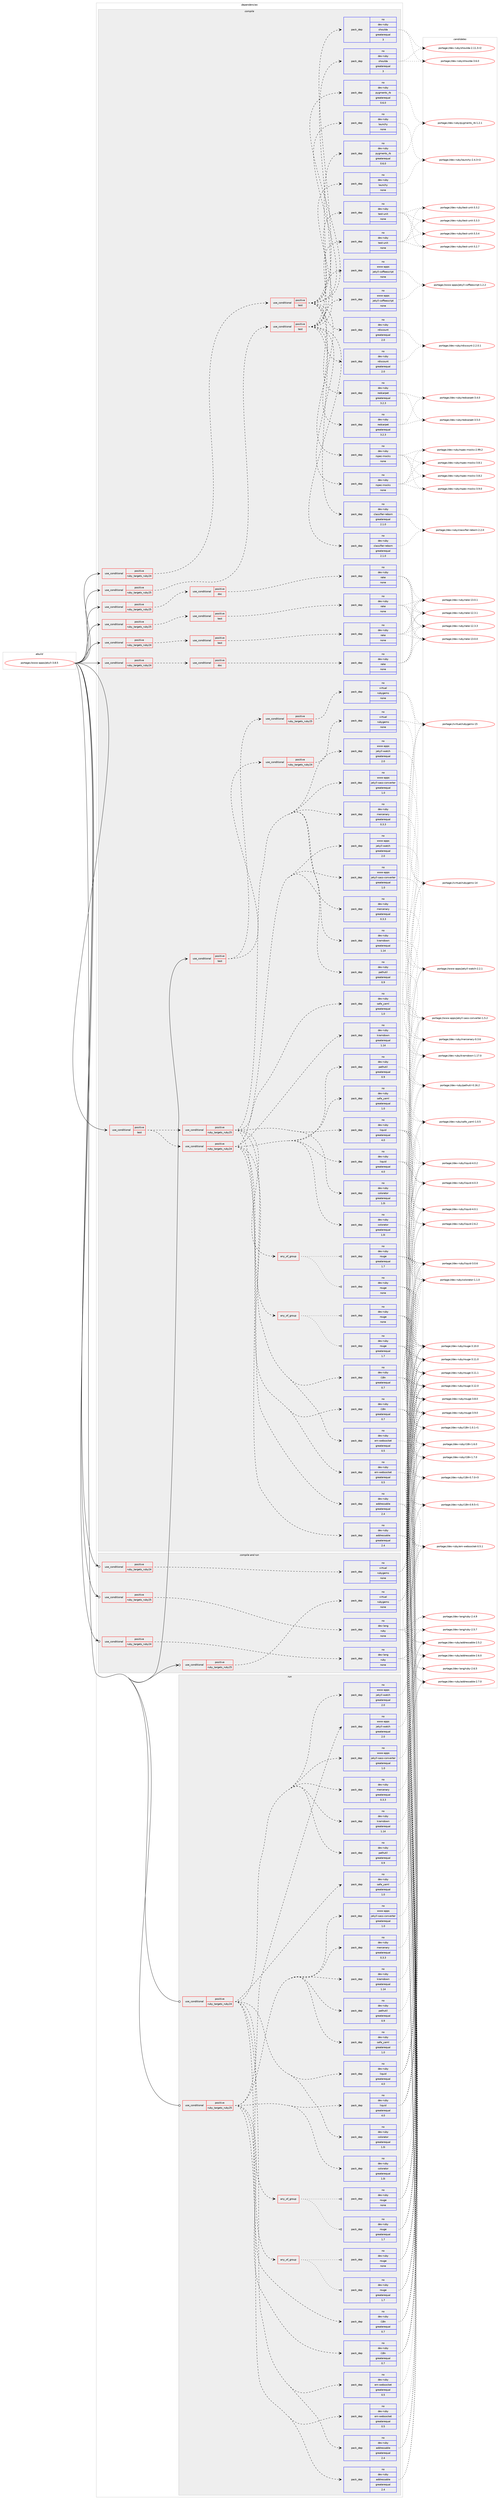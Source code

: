 digraph prolog {

# *************
# Graph options
# *************

newrank=true;
concentrate=true;
compound=true;
graph [rankdir=LR,fontname=Helvetica,fontsize=10,ranksep=1.5];#, ranksep=2.5, nodesep=0.2];
edge  [arrowhead=vee];
node  [fontname=Helvetica,fontsize=10];

# **********
# The ebuild
# **********

subgraph cluster_leftcol {
color=gray;
rank=same;
label=<<i>ebuild</i>>;
id [label="portage://www-apps/jekyll-3.8.5", color=red, width=4, href="../www-apps/jekyll-3.8.5.svg"];
}

# ****************
# The dependencies
# ****************

subgraph cluster_midcol {
color=gray;
label=<<i>dependencies</i>>;
subgraph cluster_compile {
fillcolor="#eeeeee";
style=filled;
label=<<i>compile</i>>;
subgraph cond105349 {
dependency437767 [label=<<TABLE BORDER="0" CELLBORDER="1" CELLSPACING="0" CELLPADDING="4"><TR><TD ROWSPAN="3" CELLPADDING="10">use_conditional</TD></TR><TR><TD>positive</TD></TR><TR><TD>ruby_targets_ruby24</TD></TR></TABLE>>, shape=none, color=red];
subgraph cond105350 {
dependency437768 [label=<<TABLE BORDER="0" CELLBORDER="1" CELLSPACING="0" CELLPADDING="4"><TR><TD ROWSPAN="3" CELLPADDING="10">use_conditional</TD></TR><TR><TD>positive</TD></TR><TR><TD>doc</TD></TR></TABLE>>, shape=none, color=red];
subgraph pack324646 {
dependency437769 [label=<<TABLE BORDER="0" CELLBORDER="1" CELLSPACING="0" CELLPADDING="4" WIDTH="220"><TR><TD ROWSPAN="6" CELLPADDING="30">pack_dep</TD></TR><TR><TD WIDTH="110">no</TD></TR><TR><TD>dev-ruby</TD></TR><TR><TD>rake</TD></TR><TR><TD>none</TD></TR><TR><TD></TD></TR></TABLE>>, shape=none, color=blue];
}
dependency437768:e -> dependency437769:w [weight=20,style="dashed",arrowhead="vee"];
}
dependency437767:e -> dependency437768:w [weight=20,style="dashed",arrowhead="vee"];
}
id:e -> dependency437767:w [weight=20,style="solid",arrowhead="vee"];
subgraph cond105351 {
dependency437770 [label=<<TABLE BORDER="0" CELLBORDER="1" CELLSPACING="0" CELLPADDING="4"><TR><TD ROWSPAN="3" CELLPADDING="10">use_conditional</TD></TR><TR><TD>positive</TD></TR><TR><TD>ruby_targets_ruby24</TD></TR></TABLE>>, shape=none, color=red];
subgraph cond105352 {
dependency437771 [label=<<TABLE BORDER="0" CELLBORDER="1" CELLSPACING="0" CELLPADDING="4"><TR><TD ROWSPAN="3" CELLPADDING="10">use_conditional</TD></TR><TR><TD>positive</TD></TR><TR><TD>test</TD></TR></TABLE>>, shape=none, color=red];
subgraph pack324647 {
dependency437772 [label=<<TABLE BORDER="0" CELLBORDER="1" CELLSPACING="0" CELLPADDING="4" WIDTH="220"><TR><TD ROWSPAN="6" CELLPADDING="30">pack_dep</TD></TR><TR><TD WIDTH="110">no</TD></TR><TR><TD>dev-ruby</TD></TR><TR><TD>classifier-reborn</TD></TR><TR><TD>greaterequal</TD></TR><TR><TD>2.1.0</TD></TR></TABLE>>, shape=none, color=blue];
}
dependency437771:e -> dependency437772:w [weight=20,style="dashed",arrowhead="vee"];
subgraph pack324648 {
dependency437773 [label=<<TABLE BORDER="0" CELLBORDER="1" CELLSPACING="0" CELLPADDING="4" WIDTH="220"><TR><TD ROWSPAN="6" CELLPADDING="30">pack_dep</TD></TR><TR><TD WIDTH="110">no</TD></TR><TR><TD>dev-ruby</TD></TR><TR><TD>launchy</TD></TR><TR><TD>none</TD></TR><TR><TD></TD></TR></TABLE>>, shape=none, color=blue];
}
dependency437771:e -> dependency437773:w [weight=20,style="dashed",arrowhead="vee"];
subgraph pack324649 {
dependency437774 [label=<<TABLE BORDER="0" CELLBORDER="1" CELLSPACING="0" CELLPADDING="4" WIDTH="220"><TR><TD ROWSPAN="6" CELLPADDING="30">pack_dep</TD></TR><TR><TD WIDTH="110">no</TD></TR><TR><TD>dev-ruby</TD></TR><TR><TD>pygments_rb</TD></TR><TR><TD>greaterequal</TD></TR><TR><TD>0.6.0</TD></TR></TABLE>>, shape=none, color=blue];
}
dependency437771:e -> dependency437774:w [weight=20,style="dashed",arrowhead="vee"];
subgraph pack324650 {
dependency437775 [label=<<TABLE BORDER="0" CELLBORDER="1" CELLSPACING="0" CELLPADDING="4" WIDTH="220"><TR><TD ROWSPAN="6" CELLPADDING="30">pack_dep</TD></TR><TR><TD WIDTH="110">no</TD></TR><TR><TD>dev-ruby</TD></TR><TR><TD>rdiscount</TD></TR><TR><TD>greaterequal</TD></TR><TR><TD>2.0</TD></TR></TABLE>>, shape=none, color=blue];
}
dependency437771:e -> dependency437775:w [weight=20,style="dashed",arrowhead="vee"];
subgraph pack324651 {
dependency437776 [label=<<TABLE BORDER="0" CELLBORDER="1" CELLSPACING="0" CELLPADDING="4" WIDTH="220"><TR><TD ROWSPAN="6" CELLPADDING="30">pack_dep</TD></TR><TR><TD WIDTH="110">no</TD></TR><TR><TD>dev-ruby</TD></TR><TR><TD>redcarpet</TD></TR><TR><TD>greaterequal</TD></TR><TR><TD>3.2.3</TD></TR></TABLE>>, shape=none, color=blue];
}
dependency437771:e -> dependency437776:w [weight=20,style="dashed",arrowhead="vee"];
subgraph pack324652 {
dependency437777 [label=<<TABLE BORDER="0" CELLBORDER="1" CELLSPACING="0" CELLPADDING="4" WIDTH="220"><TR><TD ROWSPAN="6" CELLPADDING="30">pack_dep</TD></TR><TR><TD WIDTH="110">no</TD></TR><TR><TD>dev-ruby</TD></TR><TR><TD>rspec-mocks</TD></TR><TR><TD>none</TD></TR><TR><TD></TD></TR></TABLE>>, shape=none, color=blue];
}
dependency437771:e -> dependency437777:w [weight=20,style="dashed",arrowhead="vee"];
subgraph pack324653 {
dependency437778 [label=<<TABLE BORDER="0" CELLBORDER="1" CELLSPACING="0" CELLPADDING="4" WIDTH="220"><TR><TD ROWSPAN="6" CELLPADDING="30">pack_dep</TD></TR><TR><TD WIDTH="110">no</TD></TR><TR><TD>dev-ruby</TD></TR><TR><TD>shoulda</TD></TR><TR><TD>greaterequal</TD></TR><TR><TD>3</TD></TR></TABLE>>, shape=none, color=blue];
}
dependency437771:e -> dependency437778:w [weight=20,style="dashed",arrowhead="vee"];
subgraph pack324654 {
dependency437779 [label=<<TABLE BORDER="0" CELLBORDER="1" CELLSPACING="0" CELLPADDING="4" WIDTH="220"><TR><TD ROWSPAN="6" CELLPADDING="30">pack_dep</TD></TR><TR><TD WIDTH="110">no</TD></TR><TR><TD>dev-ruby</TD></TR><TR><TD>test-unit</TD></TR><TR><TD>none</TD></TR><TR><TD></TD></TR></TABLE>>, shape=none, color=blue];
}
dependency437771:e -> dependency437779:w [weight=20,style="dashed",arrowhead="vee"];
subgraph pack324655 {
dependency437780 [label=<<TABLE BORDER="0" CELLBORDER="1" CELLSPACING="0" CELLPADDING="4" WIDTH="220"><TR><TD ROWSPAN="6" CELLPADDING="30">pack_dep</TD></TR><TR><TD WIDTH="110">no</TD></TR><TR><TD>www-apps</TD></TR><TR><TD>jekyll-coffeescript</TD></TR><TR><TD>none</TD></TR><TR><TD></TD></TR></TABLE>>, shape=none, color=blue];
}
dependency437771:e -> dependency437780:w [weight=20,style="dashed",arrowhead="vee"];
}
dependency437770:e -> dependency437771:w [weight=20,style="dashed",arrowhead="vee"];
}
id:e -> dependency437770:w [weight=20,style="solid",arrowhead="vee"];
subgraph cond105353 {
dependency437781 [label=<<TABLE BORDER="0" CELLBORDER="1" CELLSPACING="0" CELLPADDING="4"><TR><TD ROWSPAN="3" CELLPADDING="10">use_conditional</TD></TR><TR><TD>positive</TD></TR><TR><TD>ruby_targets_ruby24</TD></TR></TABLE>>, shape=none, color=red];
subgraph cond105354 {
dependency437782 [label=<<TABLE BORDER="0" CELLBORDER="1" CELLSPACING="0" CELLPADDING="4"><TR><TD ROWSPAN="3" CELLPADDING="10">use_conditional</TD></TR><TR><TD>positive</TD></TR><TR><TD>test</TD></TR></TABLE>>, shape=none, color=red];
subgraph pack324656 {
dependency437783 [label=<<TABLE BORDER="0" CELLBORDER="1" CELLSPACING="0" CELLPADDING="4" WIDTH="220"><TR><TD ROWSPAN="6" CELLPADDING="30">pack_dep</TD></TR><TR><TD WIDTH="110">no</TD></TR><TR><TD>dev-ruby</TD></TR><TR><TD>rake</TD></TR><TR><TD>none</TD></TR><TR><TD></TD></TR></TABLE>>, shape=none, color=blue];
}
dependency437782:e -> dependency437783:w [weight=20,style="dashed",arrowhead="vee"];
}
dependency437781:e -> dependency437782:w [weight=20,style="dashed",arrowhead="vee"];
}
id:e -> dependency437781:w [weight=20,style="solid",arrowhead="vee"];
subgraph cond105355 {
dependency437784 [label=<<TABLE BORDER="0" CELLBORDER="1" CELLSPACING="0" CELLPADDING="4"><TR><TD ROWSPAN="3" CELLPADDING="10">use_conditional</TD></TR><TR><TD>positive</TD></TR><TR><TD>ruby_targets_ruby25</TD></TR></TABLE>>, shape=none, color=red];
subgraph cond105356 {
dependency437785 [label=<<TABLE BORDER="0" CELLBORDER="1" CELLSPACING="0" CELLPADDING="4"><TR><TD ROWSPAN="3" CELLPADDING="10">use_conditional</TD></TR><TR><TD>positive</TD></TR><TR><TD>doc</TD></TR></TABLE>>, shape=none, color=red];
subgraph pack324657 {
dependency437786 [label=<<TABLE BORDER="0" CELLBORDER="1" CELLSPACING="0" CELLPADDING="4" WIDTH="220"><TR><TD ROWSPAN="6" CELLPADDING="30">pack_dep</TD></TR><TR><TD WIDTH="110">no</TD></TR><TR><TD>dev-ruby</TD></TR><TR><TD>rake</TD></TR><TR><TD>none</TD></TR><TR><TD></TD></TR></TABLE>>, shape=none, color=blue];
}
dependency437785:e -> dependency437786:w [weight=20,style="dashed",arrowhead="vee"];
}
dependency437784:e -> dependency437785:w [weight=20,style="dashed",arrowhead="vee"];
}
id:e -> dependency437784:w [weight=20,style="solid",arrowhead="vee"];
subgraph cond105357 {
dependency437787 [label=<<TABLE BORDER="0" CELLBORDER="1" CELLSPACING="0" CELLPADDING="4"><TR><TD ROWSPAN="3" CELLPADDING="10">use_conditional</TD></TR><TR><TD>positive</TD></TR><TR><TD>ruby_targets_ruby25</TD></TR></TABLE>>, shape=none, color=red];
subgraph cond105358 {
dependency437788 [label=<<TABLE BORDER="0" CELLBORDER="1" CELLSPACING="0" CELLPADDING="4"><TR><TD ROWSPAN="3" CELLPADDING="10">use_conditional</TD></TR><TR><TD>positive</TD></TR><TR><TD>test</TD></TR></TABLE>>, shape=none, color=red];
subgraph pack324658 {
dependency437789 [label=<<TABLE BORDER="0" CELLBORDER="1" CELLSPACING="0" CELLPADDING="4" WIDTH="220"><TR><TD ROWSPAN="6" CELLPADDING="30">pack_dep</TD></TR><TR><TD WIDTH="110">no</TD></TR><TR><TD>dev-ruby</TD></TR><TR><TD>classifier-reborn</TD></TR><TR><TD>greaterequal</TD></TR><TR><TD>2.1.0</TD></TR></TABLE>>, shape=none, color=blue];
}
dependency437788:e -> dependency437789:w [weight=20,style="dashed",arrowhead="vee"];
subgraph pack324659 {
dependency437790 [label=<<TABLE BORDER="0" CELLBORDER="1" CELLSPACING="0" CELLPADDING="4" WIDTH="220"><TR><TD ROWSPAN="6" CELLPADDING="30">pack_dep</TD></TR><TR><TD WIDTH="110">no</TD></TR><TR><TD>dev-ruby</TD></TR><TR><TD>launchy</TD></TR><TR><TD>none</TD></TR><TR><TD></TD></TR></TABLE>>, shape=none, color=blue];
}
dependency437788:e -> dependency437790:w [weight=20,style="dashed",arrowhead="vee"];
subgraph pack324660 {
dependency437791 [label=<<TABLE BORDER="0" CELLBORDER="1" CELLSPACING="0" CELLPADDING="4" WIDTH="220"><TR><TD ROWSPAN="6" CELLPADDING="30">pack_dep</TD></TR><TR><TD WIDTH="110">no</TD></TR><TR><TD>dev-ruby</TD></TR><TR><TD>pygments_rb</TD></TR><TR><TD>greaterequal</TD></TR><TR><TD>0.6.0</TD></TR></TABLE>>, shape=none, color=blue];
}
dependency437788:e -> dependency437791:w [weight=20,style="dashed",arrowhead="vee"];
subgraph pack324661 {
dependency437792 [label=<<TABLE BORDER="0" CELLBORDER="1" CELLSPACING="0" CELLPADDING="4" WIDTH="220"><TR><TD ROWSPAN="6" CELLPADDING="30">pack_dep</TD></TR><TR><TD WIDTH="110">no</TD></TR><TR><TD>dev-ruby</TD></TR><TR><TD>rdiscount</TD></TR><TR><TD>greaterequal</TD></TR><TR><TD>2.0</TD></TR></TABLE>>, shape=none, color=blue];
}
dependency437788:e -> dependency437792:w [weight=20,style="dashed",arrowhead="vee"];
subgraph pack324662 {
dependency437793 [label=<<TABLE BORDER="0" CELLBORDER="1" CELLSPACING="0" CELLPADDING="4" WIDTH="220"><TR><TD ROWSPAN="6" CELLPADDING="30">pack_dep</TD></TR><TR><TD WIDTH="110">no</TD></TR><TR><TD>dev-ruby</TD></TR><TR><TD>redcarpet</TD></TR><TR><TD>greaterequal</TD></TR><TR><TD>3.2.3</TD></TR></TABLE>>, shape=none, color=blue];
}
dependency437788:e -> dependency437793:w [weight=20,style="dashed",arrowhead="vee"];
subgraph pack324663 {
dependency437794 [label=<<TABLE BORDER="0" CELLBORDER="1" CELLSPACING="0" CELLPADDING="4" WIDTH="220"><TR><TD ROWSPAN="6" CELLPADDING="30">pack_dep</TD></TR><TR><TD WIDTH="110">no</TD></TR><TR><TD>dev-ruby</TD></TR><TR><TD>rspec-mocks</TD></TR><TR><TD>none</TD></TR><TR><TD></TD></TR></TABLE>>, shape=none, color=blue];
}
dependency437788:e -> dependency437794:w [weight=20,style="dashed",arrowhead="vee"];
subgraph pack324664 {
dependency437795 [label=<<TABLE BORDER="0" CELLBORDER="1" CELLSPACING="0" CELLPADDING="4" WIDTH="220"><TR><TD ROWSPAN="6" CELLPADDING="30">pack_dep</TD></TR><TR><TD WIDTH="110">no</TD></TR><TR><TD>dev-ruby</TD></TR><TR><TD>shoulda</TD></TR><TR><TD>greaterequal</TD></TR><TR><TD>3</TD></TR></TABLE>>, shape=none, color=blue];
}
dependency437788:e -> dependency437795:w [weight=20,style="dashed",arrowhead="vee"];
subgraph pack324665 {
dependency437796 [label=<<TABLE BORDER="0" CELLBORDER="1" CELLSPACING="0" CELLPADDING="4" WIDTH="220"><TR><TD ROWSPAN="6" CELLPADDING="30">pack_dep</TD></TR><TR><TD WIDTH="110">no</TD></TR><TR><TD>dev-ruby</TD></TR><TR><TD>test-unit</TD></TR><TR><TD>none</TD></TR><TR><TD></TD></TR></TABLE>>, shape=none, color=blue];
}
dependency437788:e -> dependency437796:w [weight=20,style="dashed",arrowhead="vee"];
subgraph pack324666 {
dependency437797 [label=<<TABLE BORDER="0" CELLBORDER="1" CELLSPACING="0" CELLPADDING="4" WIDTH="220"><TR><TD ROWSPAN="6" CELLPADDING="30">pack_dep</TD></TR><TR><TD WIDTH="110">no</TD></TR><TR><TD>www-apps</TD></TR><TR><TD>jekyll-coffeescript</TD></TR><TR><TD>none</TD></TR><TR><TD></TD></TR></TABLE>>, shape=none, color=blue];
}
dependency437788:e -> dependency437797:w [weight=20,style="dashed",arrowhead="vee"];
}
dependency437787:e -> dependency437788:w [weight=20,style="dashed",arrowhead="vee"];
}
id:e -> dependency437787:w [weight=20,style="solid",arrowhead="vee"];
subgraph cond105359 {
dependency437798 [label=<<TABLE BORDER="0" CELLBORDER="1" CELLSPACING="0" CELLPADDING="4"><TR><TD ROWSPAN="3" CELLPADDING="10">use_conditional</TD></TR><TR><TD>positive</TD></TR><TR><TD>ruby_targets_ruby25</TD></TR></TABLE>>, shape=none, color=red];
subgraph cond105360 {
dependency437799 [label=<<TABLE BORDER="0" CELLBORDER="1" CELLSPACING="0" CELLPADDING="4"><TR><TD ROWSPAN="3" CELLPADDING="10">use_conditional</TD></TR><TR><TD>positive</TD></TR><TR><TD>test</TD></TR></TABLE>>, shape=none, color=red];
subgraph pack324667 {
dependency437800 [label=<<TABLE BORDER="0" CELLBORDER="1" CELLSPACING="0" CELLPADDING="4" WIDTH="220"><TR><TD ROWSPAN="6" CELLPADDING="30">pack_dep</TD></TR><TR><TD WIDTH="110">no</TD></TR><TR><TD>dev-ruby</TD></TR><TR><TD>rake</TD></TR><TR><TD>none</TD></TR><TR><TD></TD></TR></TABLE>>, shape=none, color=blue];
}
dependency437799:e -> dependency437800:w [weight=20,style="dashed",arrowhead="vee"];
}
dependency437798:e -> dependency437799:w [weight=20,style="dashed",arrowhead="vee"];
}
id:e -> dependency437798:w [weight=20,style="solid",arrowhead="vee"];
subgraph cond105361 {
dependency437801 [label=<<TABLE BORDER="0" CELLBORDER="1" CELLSPACING="0" CELLPADDING="4"><TR><TD ROWSPAN="3" CELLPADDING="10">use_conditional</TD></TR><TR><TD>positive</TD></TR><TR><TD>test</TD></TR></TABLE>>, shape=none, color=red];
subgraph cond105362 {
dependency437802 [label=<<TABLE BORDER="0" CELLBORDER="1" CELLSPACING="0" CELLPADDING="4"><TR><TD ROWSPAN="3" CELLPADDING="10">use_conditional</TD></TR><TR><TD>positive</TD></TR><TR><TD>ruby_targets_ruby24</TD></TR></TABLE>>, shape=none, color=red];
subgraph pack324668 {
dependency437803 [label=<<TABLE BORDER="0" CELLBORDER="1" CELLSPACING="0" CELLPADDING="4" WIDTH="220"><TR><TD ROWSPAN="6" CELLPADDING="30">pack_dep</TD></TR><TR><TD WIDTH="110">no</TD></TR><TR><TD>dev-ruby</TD></TR><TR><TD>addressable</TD></TR><TR><TD>greaterequal</TD></TR><TR><TD>2.4</TD></TR></TABLE>>, shape=none, color=blue];
}
dependency437802:e -> dependency437803:w [weight=20,style="dashed",arrowhead="vee"];
subgraph pack324669 {
dependency437804 [label=<<TABLE BORDER="0" CELLBORDER="1" CELLSPACING="0" CELLPADDING="4" WIDTH="220"><TR><TD ROWSPAN="6" CELLPADDING="30">pack_dep</TD></TR><TR><TD WIDTH="110">no</TD></TR><TR><TD>dev-ruby</TD></TR><TR><TD>colorator</TD></TR><TR><TD>greaterequal</TD></TR><TR><TD>1.0i</TD></TR></TABLE>>, shape=none, color=blue];
}
dependency437802:e -> dependency437804:w [weight=20,style="dashed",arrowhead="vee"];
subgraph pack324670 {
dependency437805 [label=<<TABLE BORDER="0" CELLBORDER="1" CELLSPACING="0" CELLPADDING="4" WIDTH="220"><TR><TD ROWSPAN="6" CELLPADDING="30">pack_dep</TD></TR><TR><TD WIDTH="110">no</TD></TR><TR><TD>dev-ruby</TD></TR><TR><TD>em-websocket</TD></TR><TR><TD>greaterequal</TD></TR><TR><TD>0.5</TD></TR></TABLE>>, shape=none, color=blue];
}
dependency437802:e -> dependency437805:w [weight=20,style="dashed",arrowhead="vee"];
subgraph pack324671 {
dependency437806 [label=<<TABLE BORDER="0" CELLBORDER="1" CELLSPACING="0" CELLPADDING="4" WIDTH="220"><TR><TD ROWSPAN="6" CELLPADDING="30">pack_dep</TD></TR><TR><TD WIDTH="110">no</TD></TR><TR><TD>dev-ruby</TD></TR><TR><TD>i18n</TD></TR><TR><TD>greaterequal</TD></TR><TR><TD>0.7</TD></TR></TABLE>>, shape=none, color=blue];
}
dependency437802:e -> dependency437806:w [weight=20,style="dashed",arrowhead="vee"];
subgraph pack324672 {
dependency437807 [label=<<TABLE BORDER="0" CELLBORDER="1" CELLSPACING="0" CELLPADDING="4" WIDTH="220"><TR><TD ROWSPAN="6" CELLPADDING="30">pack_dep</TD></TR><TR><TD WIDTH="110">no</TD></TR><TR><TD>dev-ruby</TD></TR><TR><TD>kramdown</TD></TR><TR><TD>greaterequal</TD></TR><TR><TD>1.14</TD></TR></TABLE>>, shape=none, color=blue];
}
dependency437802:e -> dependency437807:w [weight=20,style="dashed",arrowhead="vee"];
subgraph pack324673 {
dependency437808 [label=<<TABLE BORDER="0" CELLBORDER="1" CELLSPACING="0" CELLPADDING="4" WIDTH="220"><TR><TD ROWSPAN="6" CELLPADDING="30">pack_dep</TD></TR><TR><TD WIDTH="110">no</TD></TR><TR><TD>dev-ruby</TD></TR><TR><TD>liquid</TD></TR><TR><TD>greaterequal</TD></TR><TR><TD>4.0</TD></TR></TABLE>>, shape=none, color=blue];
}
dependency437802:e -> dependency437808:w [weight=20,style="dashed",arrowhead="vee"];
subgraph pack324674 {
dependency437809 [label=<<TABLE BORDER="0" CELLBORDER="1" CELLSPACING="0" CELLPADDING="4" WIDTH="220"><TR><TD ROWSPAN="6" CELLPADDING="30">pack_dep</TD></TR><TR><TD WIDTH="110">no</TD></TR><TR><TD>dev-ruby</TD></TR><TR><TD>mercenary</TD></TR><TR><TD>greaterequal</TD></TR><TR><TD>0.3.3</TD></TR></TABLE>>, shape=none, color=blue];
}
dependency437802:e -> dependency437809:w [weight=20,style="dashed",arrowhead="vee"];
subgraph pack324675 {
dependency437810 [label=<<TABLE BORDER="0" CELLBORDER="1" CELLSPACING="0" CELLPADDING="4" WIDTH="220"><TR><TD ROWSPAN="6" CELLPADDING="30">pack_dep</TD></TR><TR><TD WIDTH="110">no</TD></TR><TR><TD>dev-ruby</TD></TR><TR><TD>pathutil</TD></TR><TR><TD>greaterequal</TD></TR><TR><TD>0.9</TD></TR></TABLE>>, shape=none, color=blue];
}
dependency437802:e -> dependency437810:w [weight=20,style="dashed",arrowhead="vee"];
subgraph pack324676 {
dependency437811 [label=<<TABLE BORDER="0" CELLBORDER="1" CELLSPACING="0" CELLPADDING="4" WIDTH="220"><TR><TD ROWSPAN="6" CELLPADDING="30">pack_dep</TD></TR><TR><TD WIDTH="110">no</TD></TR><TR><TD>dev-ruby</TD></TR><TR><TD>safe_yaml</TD></TR><TR><TD>greaterequal</TD></TR><TR><TD>1.0</TD></TR></TABLE>>, shape=none, color=blue];
}
dependency437802:e -> dependency437811:w [weight=20,style="dashed",arrowhead="vee"];
subgraph any7506 {
dependency437812 [label=<<TABLE BORDER="0" CELLBORDER="1" CELLSPACING="0" CELLPADDING="4"><TR><TD CELLPADDING="10">any_of_group</TD></TR></TABLE>>, shape=none, color=red];subgraph pack324677 {
dependency437813 [label=<<TABLE BORDER="0" CELLBORDER="1" CELLSPACING="0" CELLPADDING="4" WIDTH="220"><TR><TD ROWSPAN="6" CELLPADDING="30">pack_dep</TD></TR><TR><TD WIDTH="110">no</TD></TR><TR><TD>dev-ruby</TD></TR><TR><TD>rouge</TD></TR><TR><TD>none</TD></TR><TR><TD></TD></TR></TABLE>>, shape=none, color=blue];
}
dependency437812:e -> dependency437813:w [weight=20,style="dotted",arrowhead="oinv"];
subgraph pack324678 {
dependency437814 [label=<<TABLE BORDER="0" CELLBORDER="1" CELLSPACING="0" CELLPADDING="4" WIDTH="220"><TR><TD ROWSPAN="6" CELLPADDING="30">pack_dep</TD></TR><TR><TD WIDTH="110">no</TD></TR><TR><TD>dev-ruby</TD></TR><TR><TD>rouge</TD></TR><TR><TD>greaterequal</TD></TR><TR><TD>1.7</TD></TR></TABLE>>, shape=none, color=blue];
}
dependency437812:e -> dependency437814:w [weight=20,style="dotted",arrowhead="oinv"];
}
dependency437802:e -> dependency437812:w [weight=20,style="dashed",arrowhead="vee"];
subgraph pack324679 {
dependency437815 [label=<<TABLE BORDER="0" CELLBORDER="1" CELLSPACING="0" CELLPADDING="4" WIDTH="220"><TR><TD ROWSPAN="6" CELLPADDING="30">pack_dep</TD></TR><TR><TD WIDTH="110">no</TD></TR><TR><TD>www-apps</TD></TR><TR><TD>jekyll-sass-converter</TD></TR><TR><TD>greaterequal</TD></TR><TR><TD>1.0</TD></TR></TABLE>>, shape=none, color=blue];
}
dependency437802:e -> dependency437815:w [weight=20,style="dashed",arrowhead="vee"];
subgraph pack324680 {
dependency437816 [label=<<TABLE BORDER="0" CELLBORDER="1" CELLSPACING="0" CELLPADDING="4" WIDTH="220"><TR><TD ROWSPAN="6" CELLPADDING="30">pack_dep</TD></TR><TR><TD WIDTH="110">no</TD></TR><TR><TD>www-apps</TD></TR><TR><TD>jekyll-watch</TD></TR><TR><TD>greaterequal</TD></TR><TR><TD>2.0</TD></TR></TABLE>>, shape=none, color=blue];
}
dependency437802:e -> dependency437816:w [weight=20,style="dashed",arrowhead="vee"];
}
dependency437801:e -> dependency437802:w [weight=20,style="dashed",arrowhead="vee"];
subgraph cond105363 {
dependency437817 [label=<<TABLE BORDER="0" CELLBORDER="1" CELLSPACING="0" CELLPADDING="4"><TR><TD ROWSPAN="3" CELLPADDING="10">use_conditional</TD></TR><TR><TD>positive</TD></TR><TR><TD>ruby_targets_ruby25</TD></TR></TABLE>>, shape=none, color=red];
subgraph pack324681 {
dependency437818 [label=<<TABLE BORDER="0" CELLBORDER="1" CELLSPACING="0" CELLPADDING="4" WIDTH="220"><TR><TD ROWSPAN="6" CELLPADDING="30">pack_dep</TD></TR><TR><TD WIDTH="110">no</TD></TR><TR><TD>dev-ruby</TD></TR><TR><TD>addressable</TD></TR><TR><TD>greaterequal</TD></TR><TR><TD>2.4</TD></TR></TABLE>>, shape=none, color=blue];
}
dependency437817:e -> dependency437818:w [weight=20,style="dashed",arrowhead="vee"];
subgraph pack324682 {
dependency437819 [label=<<TABLE BORDER="0" CELLBORDER="1" CELLSPACING="0" CELLPADDING="4" WIDTH="220"><TR><TD ROWSPAN="6" CELLPADDING="30">pack_dep</TD></TR><TR><TD WIDTH="110">no</TD></TR><TR><TD>dev-ruby</TD></TR><TR><TD>colorator</TD></TR><TR><TD>greaterequal</TD></TR><TR><TD>1.0i</TD></TR></TABLE>>, shape=none, color=blue];
}
dependency437817:e -> dependency437819:w [weight=20,style="dashed",arrowhead="vee"];
subgraph pack324683 {
dependency437820 [label=<<TABLE BORDER="0" CELLBORDER="1" CELLSPACING="0" CELLPADDING="4" WIDTH="220"><TR><TD ROWSPAN="6" CELLPADDING="30">pack_dep</TD></TR><TR><TD WIDTH="110">no</TD></TR><TR><TD>dev-ruby</TD></TR><TR><TD>em-websocket</TD></TR><TR><TD>greaterequal</TD></TR><TR><TD>0.5</TD></TR></TABLE>>, shape=none, color=blue];
}
dependency437817:e -> dependency437820:w [weight=20,style="dashed",arrowhead="vee"];
subgraph pack324684 {
dependency437821 [label=<<TABLE BORDER="0" CELLBORDER="1" CELLSPACING="0" CELLPADDING="4" WIDTH="220"><TR><TD ROWSPAN="6" CELLPADDING="30">pack_dep</TD></TR><TR><TD WIDTH="110">no</TD></TR><TR><TD>dev-ruby</TD></TR><TR><TD>i18n</TD></TR><TR><TD>greaterequal</TD></TR><TR><TD>0.7</TD></TR></TABLE>>, shape=none, color=blue];
}
dependency437817:e -> dependency437821:w [weight=20,style="dashed",arrowhead="vee"];
subgraph pack324685 {
dependency437822 [label=<<TABLE BORDER="0" CELLBORDER="1" CELLSPACING="0" CELLPADDING="4" WIDTH="220"><TR><TD ROWSPAN="6" CELLPADDING="30">pack_dep</TD></TR><TR><TD WIDTH="110">no</TD></TR><TR><TD>dev-ruby</TD></TR><TR><TD>kramdown</TD></TR><TR><TD>greaterequal</TD></TR><TR><TD>1.14</TD></TR></TABLE>>, shape=none, color=blue];
}
dependency437817:e -> dependency437822:w [weight=20,style="dashed",arrowhead="vee"];
subgraph pack324686 {
dependency437823 [label=<<TABLE BORDER="0" CELLBORDER="1" CELLSPACING="0" CELLPADDING="4" WIDTH="220"><TR><TD ROWSPAN="6" CELLPADDING="30">pack_dep</TD></TR><TR><TD WIDTH="110">no</TD></TR><TR><TD>dev-ruby</TD></TR><TR><TD>liquid</TD></TR><TR><TD>greaterequal</TD></TR><TR><TD>4.0</TD></TR></TABLE>>, shape=none, color=blue];
}
dependency437817:e -> dependency437823:w [weight=20,style="dashed",arrowhead="vee"];
subgraph pack324687 {
dependency437824 [label=<<TABLE BORDER="0" CELLBORDER="1" CELLSPACING="0" CELLPADDING="4" WIDTH="220"><TR><TD ROWSPAN="6" CELLPADDING="30">pack_dep</TD></TR><TR><TD WIDTH="110">no</TD></TR><TR><TD>dev-ruby</TD></TR><TR><TD>mercenary</TD></TR><TR><TD>greaterequal</TD></TR><TR><TD>0.3.3</TD></TR></TABLE>>, shape=none, color=blue];
}
dependency437817:e -> dependency437824:w [weight=20,style="dashed",arrowhead="vee"];
subgraph pack324688 {
dependency437825 [label=<<TABLE BORDER="0" CELLBORDER="1" CELLSPACING="0" CELLPADDING="4" WIDTH="220"><TR><TD ROWSPAN="6" CELLPADDING="30">pack_dep</TD></TR><TR><TD WIDTH="110">no</TD></TR><TR><TD>dev-ruby</TD></TR><TR><TD>pathutil</TD></TR><TR><TD>greaterequal</TD></TR><TR><TD>0.9</TD></TR></TABLE>>, shape=none, color=blue];
}
dependency437817:e -> dependency437825:w [weight=20,style="dashed",arrowhead="vee"];
subgraph pack324689 {
dependency437826 [label=<<TABLE BORDER="0" CELLBORDER="1" CELLSPACING="0" CELLPADDING="4" WIDTH="220"><TR><TD ROWSPAN="6" CELLPADDING="30">pack_dep</TD></TR><TR><TD WIDTH="110">no</TD></TR><TR><TD>dev-ruby</TD></TR><TR><TD>safe_yaml</TD></TR><TR><TD>greaterequal</TD></TR><TR><TD>1.0</TD></TR></TABLE>>, shape=none, color=blue];
}
dependency437817:e -> dependency437826:w [weight=20,style="dashed",arrowhead="vee"];
subgraph any7507 {
dependency437827 [label=<<TABLE BORDER="0" CELLBORDER="1" CELLSPACING="0" CELLPADDING="4"><TR><TD CELLPADDING="10">any_of_group</TD></TR></TABLE>>, shape=none, color=red];subgraph pack324690 {
dependency437828 [label=<<TABLE BORDER="0" CELLBORDER="1" CELLSPACING="0" CELLPADDING="4" WIDTH="220"><TR><TD ROWSPAN="6" CELLPADDING="30">pack_dep</TD></TR><TR><TD WIDTH="110">no</TD></TR><TR><TD>dev-ruby</TD></TR><TR><TD>rouge</TD></TR><TR><TD>none</TD></TR><TR><TD></TD></TR></TABLE>>, shape=none, color=blue];
}
dependency437827:e -> dependency437828:w [weight=20,style="dotted",arrowhead="oinv"];
subgraph pack324691 {
dependency437829 [label=<<TABLE BORDER="0" CELLBORDER="1" CELLSPACING="0" CELLPADDING="4" WIDTH="220"><TR><TD ROWSPAN="6" CELLPADDING="30">pack_dep</TD></TR><TR><TD WIDTH="110">no</TD></TR><TR><TD>dev-ruby</TD></TR><TR><TD>rouge</TD></TR><TR><TD>greaterequal</TD></TR><TR><TD>1.7</TD></TR></TABLE>>, shape=none, color=blue];
}
dependency437827:e -> dependency437829:w [weight=20,style="dotted",arrowhead="oinv"];
}
dependency437817:e -> dependency437827:w [weight=20,style="dashed",arrowhead="vee"];
subgraph pack324692 {
dependency437830 [label=<<TABLE BORDER="0" CELLBORDER="1" CELLSPACING="0" CELLPADDING="4" WIDTH="220"><TR><TD ROWSPAN="6" CELLPADDING="30">pack_dep</TD></TR><TR><TD WIDTH="110">no</TD></TR><TR><TD>www-apps</TD></TR><TR><TD>jekyll-sass-converter</TD></TR><TR><TD>greaterequal</TD></TR><TR><TD>1.0</TD></TR></TABLE>>, shape=none, color=blue];
}
dependency437817:e -> dependency437830:w [weight=20,style="dashed",arrowhead="vee"];
subgraph pack324693 {
dependency437831 [label=<<TABLE BORDER="0" CELLBORDER="1" CELLSPACING="0" CELLPADDING="4" WIDTH="220"><TR><TD ROWSPAN="6" CELLPADDING="30">pack_dep</TD></TR><TR><TD WIDTH="110">no</TD></TR><TR><TD>www-apps</TD></TR><TR><TD>jekyll-watch</TD></TR><TR><TD>greaterequal</TD></TR><TR><TD>2.0</TD></TR></TABLE>>, shape=none, color=blue];
}
dependency437817:e -> dependency437831:w [weight=20,style="dashed",arrowhead="vee"];
}
dependency437801:e -> dependency437817:w [weight=20,style="dashed",arrowhead="vee"];
}
id:e -> dependency437801:w [weight=20,style="solid",arrowhead="vee"];
subgraph cond105364 {
dependency437832 [label=<<TABLE BORDER="0" CELLBORDER="1" CELLSPACING="0" CELLPADDING="4"><TR><TD ROWSPAN="3" CELLPADDING="10">use_conditional</TD></TR><TR><TD>positive</TD></TR><TR><TD>test</TD></TR></TABLE>>, shape=none, color=red];
subgraph cond105365 {
dependency437833 [label=<<TABLE BORDER="0" CELLBORDER="1" CELLSPACING="0" CELLPADDING="4"><TR><TD ROWSPAN="3" CELLPADDING="10">use_conditional</TD></TR><TR><TD>positive</TD></TR><TR><TD>ruby_targets_ruby24</TD></TR></TABLE>>, shape=none, color=red];
subgraph pack324694 {
dependency437834 [label=<<TABLE BORDER="0" CELLBORDER="1" CELLSPACING="0" CELLPADDING="4" WIDTH="220"><TR><TD ROWSPAN="6" CELLPADDING="30">pack_dep</TD></TR><TR><TD WIDTH="110">no</TD></TR><TR><TD>virtual</TD></TR><TR><TD>rubygems</TD></TR><TR><TD>none</TD></TR><TR><TD></TD></TR></TABLE>>, shape=none, color=blue];
}
dependency437833:e -> dependency437834:w [weight=20,style="dashed",arrowhead="vee"];
}
dependency437832:e -> dependency437833:w [weight=20,style="dashed",arrowhead="vee"];
subgraph cond105366 {
dependency437835 [label=<<TABLE BORDER="0" CELLBORDER="1" CELLSPACING="0" CELLPADDING="4"><TR><TD ROWSPAN="3" CELLPADDING="10">use_conditional</TD></TR><TR><TD>positive</TD></TR><TR><TD>ruby_targets_ruby25</TD></TR></TABLE>>, shape=none, color=red];
subgraph pack324695 {
dependency437836 [label=<<TABLE BORDER="0" CELLBORDER="1" CELLSPACING="0" CELLPADDING="4" WIDTH="220"><TR><TD ROWSPAN="6" CELLPADDING="30">pack_dep</TD></TR><TR><TD WIDTH="110">no</TD></TR><TR><TD>virtual</TD></TR><TR><TD>rubygems</TD></TR><TR><TD>none</TD></TR><TR><TD></TD></TR></TABLE>>, shape=none, color=blue];
}
dependency437835:e -> dependency437836:w [weight=20,style="dashed",arrowhead="vee"];
}
dependency437832:e -> dependency437835:w [weight=20,style="dashed",arrowhead="vee"];
}
id:e -> dependency437832:w [weight=20,style="solid",arrowhead="vee"];
}
subgraph cluster_compileandrun {
fillcolor="#eeeeee";
style=filled;
label=<<i>compile and run</i>>;
subgraph cond105367 {
dependency437837 [label=<<TABLE BORDER="0" CELLBORDER="1" CELLSPACING="0" CELLPADDING="4"><TR><TD ROWSPAN="3" CELLPADDING="10">use_conditional</TD></TR><TR><TD>positive</TD></TR><TR><TD>ruby_targets_ruby24</TD></TR></TABLE>>, shape=none, color=red];
subgraph pack324696 {
dependency437838 [label=<<TABLE BORDER="0" CELLBORDER="1" CELLSPACING="0" CELLPADDING="4" WIDTH="220"><TR><TD ROWSPAN="6" CELLPADDING="30">pack_dep</TD></TR><TR><TD WIDTH="110">no</TD></TR><TR><TD>dev-lang</TD></TR><TR><TD>ruby</TD></TR><TR><TD>none</TD></TR><TR><TD></TD></TR></TABLE>>, shape=none, color=blue];
}
dependency437837:e -> dependency437838:w [weight=20,style="dashed",arrowhead="vee"];
}
id:e -> dependency437837:w [weight=20,style="solid",arrowhead="odotvee"];
subgraph cond105368 {
dependency437839 [label=<<TABLE BORDER="0" CELLBORDER="1" CELLSPACING="0" CELLPADDING="4"><TR><TD ROWSPAN="3" CELLPADDING="10">use_conditional</TD></TR><TR><TD>positive</TD></TR><TR><TD>ruby_targets_ruby24</TD></TR></TABLE>>, shape=none, color=red];
subgraph pack324697 {
dependency437840 [label=<<TABLE BORDER="0" CELLBORDER="1" CELLSPACING="0" CELLPADDING="4" WIDTH="220"><TR><TD ROWSPAN="6" CELLPADDING="30">pack_dep</TD></TR><TR><TD WIDTH="110">no</TD></TR><TR><TD>virtual</TD></TR><TR><TD>rubygems</TD></TR><TR><TD>none</TD></TR><TR><TD></TD></TR></TABLE>>, shape=none, color=blue];
}
dependency437839:e -> dependency437840:w [weight=20,style="dashed",arrowhead="vee"];
}
id:e -> dependency437839:w [weight=20,style="solid",arrowhead="odotvee"];
subgraph cond105369 {
dependency437841 [label=<<TABLE BORDER="0" CELLBORDER="1" CELLSPACING="0" CELLPADDING="4"><TR><TD ROWSPAN="3" CELLPADDING="10">use_conditional</TD></TR><TR><TD>positive</TD></TR><TR><TD>ruby_targets_ruby25</TD></TR></TABLE>>, shape=none, color=red];
subgraph pack324698 {
dependency437842 [label=<<TABLE BORDER="0" CELLBORDER="1" CELLSPACING="0" CELLPADDING="4" WIDTH="220"><TR><TD ROWSPAN="6" CELLPADDING="30">pack_dep</TD></TR><TR><TD WIDTH="110">no</TD></TR><TR><TD>dev-lang</TD></TR><TR><TD>ruby</TD></TR><TR><TD>none</TD></TR><TR><TD></TD></TR></TABLE>>, shape=none, color=blue];
}
dependency437841:e -> dependency437842:w [weight=20,style="dashed",arrowhead="vee"];
}
id:e -> dependency437841:w [weight=20,style="solid",arrowhead="odotvee"];
subgraph cond105370 {
dependency437843 [label=<<TABLE BORDER="0" CELLBORDER="1" CELLSPACING="0" CELLPADDING="4"><TR><TD ROWSPAN="3" CELLPADDING="10">use_conditional</TD></TR><TR><TD>positive</TD></TR><TR><TD>ruby_targets_ruby25</TD></TR></TABLE>>, shape=none, color=red];
subgraph pack324699 {
dependency437844 [label=<<TABLE BORDER="0" CELLBORDER="1" CELLSPACING="0" CELLPADDING="4" WIDTH="220"><TR><TD ROWSPAN="6" CELLPADDING="30">pack_dep</TD></TR><TR><TD WIDTH="110">no</TD></TR><TR><TD>virtual</TD></TR><TR><TD>rubygems</TD></TR><TR><TD>none</TD></TR><TR><TD></TD></TR></TABLE>>, shape=none, color=blue];
}
dependency437843:e -> dependency437844:w [weight=20,style="dashed",arrowhead="vee"];
}
id:e -> dependency437843:w [weight=20,style="solid",arrowhead="odotvee"];
}
subgraph cluster_run {
fillcolor="#eeeeee";
style=filled;
label=<<i>run</i>>;
subgraph cond105371 {
dependency437845 [label=<<TABLE BORDER="0" CELLBORDER="1" CELLSPACING="0" CELLPADDING="4"><TR><TD ROWSPAN="3" CELLPADDING="10">use_conditional</TD></TR><TR><TD>positive</TD></TR><TR><TD>ruby_targets_ruby24</TD></TR></TABLE>>, shape=none, color=red];
subgraph pack324700 {
dependency437846 [label=<<TABLE BORDER="0" CELLBORDER="1" CELLSPACING="0" CELLPADDING="4" WIDTH="220"><TR><TD ROWSPAN="6" CELLPADDING="30">pack_dep</TD></TR><TR><TD WIDTH="110">no</TD></TR><TR><TD>dev-ruby</TD></TR><TR><TD>addressable</TD></TR><TR><TD>greaterequal</TD></TR><TR><TD>2.4</TD></TR></TABLE>>, shape=none, color=blue];
}
dependency437845:e -> dependency437846:w [weight=20,style="dashed",arrowhead="vee"];
subgraph pack324701 {
dependency437847 [label=<<TABLE BORDER="0" CELLBORDER="1" CELLSPACING="0" CELLPADDING="4" WIDTH="220"><TR><TD ROWSPAN="6" CELLPADDING="30">pack_dep</TD></TR><TR><TD WIDTH="110">no</TD></TR><TR><TD>dev-ruby</TD></TR><TR><TD>colorator</TD></TR><TR><TD>greaterequal</TD></TR><TR><TD>1.0i</TD></TR></TABLE>>, shape=none, color=blue];
}
dependency437845:e -> dependency437847:w [weight=20,style="dashed",arrowhead="vee"];
subgraph pack324702 {
dependency437848 [label=<<TABLE BORDER="0" CELLBORDER="1" CELLSPACING="0" CELLPADDING="4" WIDTH="220"><TR><TD ROWSPAN="6" CELLPADDING="30">pack_dep</TD></TR><TR><TD WIDTH="110">no</TD></TR><TR><TD>dev-ruby</TD></TR><TR><TD>em-websocket</TD></TR><TR><TD>greaterequal</TD></TR><TR><TD>0.5</TD></TR></TABLE>>, shape=none, color=blue];
}
dependency437845:e -> dependency437848:w [weight=20,style="dashed",arrowhead="vee"];
subgraph pack324703 {
dependency437849 [label=<<TABLE BORDER="0" CELLBORDER="1" CELLSPACING="0" CELLPADDING="4" WIDTH="220"><TR><TD ROWSPAN="6" CELLPADDING="30">pack_dep</TD></TR><TR><TD WIDTH="110">no</TD></TR><TR><TD>dev-ruby</TD></TR><TR><TD>i18n</TD></TR><TR><TD>greaterequal</TD></TR><TR><TD>0.7</TD></TR></TABLE>>, shape=none, color=blue];
}
dependency437845:e -> dependency437849:w [weight=20,style="dashed",arrowhead="vee"];
subgraph pack324704 {
dependency437850 [label=<<TABLE BORDER="0" CELLBORDER="1" CELLSPACING="0" CELLPADDING="4" WIDTH="220"><TR><TD ROWSPAN="6" CELLPADDING="30">pack_dep</TD></TR><TR><TD WIDTH="110">no</TD></TR><TR><TD>dev-ruby</TD></TR><TR><TD>kramdown</TD></TR><TR><TD>greaterequal</TD></TR><TR><TD>1.14</TD></TR></TABLE>>, shape=none, color=blue];
}
dependency437845:e -> dependency437850:w [weight=20,style="dashed",arrowhead="vee"];
subgraph pack324705 {
dependency437851 [label=<<TABLE BORDER="0" CELLBORDER="1" CELLSPACING="0" CELLPADDING="4" WIDTH="220"><TR><TD ROWSPAN="6" CELLPADDING="30">pack_dep</TD></TR><TR><TD WIDTH="110">no</TD></TR><TR><TD>dev-ruby</TD></TR><TR><TD>liquid</TD></TR><TR><TD>greaterequal</TD></TR><TR><TD>4.0</TD></TR></TABLE>>, shape=none, color=blue];
}
dependency437845:e -> dependency437851:w [weight=20,style="dashed",arrowhead="vee"];
subgraph pack324706 {
dependency437852 [label=<<TABLE BORDER="0" CELLBORDER="1" CELLSPACING="0" CELLPADDING="4" WIDTH="220"><TR><TD ROWSPAN="6" CELLPADDING="30">pack_dep</TD></TR><TR><TD WIDTH="110">no</TD></TR><TR><TD>dev-ruby</TD></TR><TR><TD>mercenary</TD></TR><TR><TD>greaterequal</TD></TR><TR><TD>0.3.3</TD></TR></TABLE>>, shape=none, color=blue];
}
dependency437845:e -> dependency437852:w [weight=20,style="dashed",arrowhead="vee"];
subgraph pack324707 {
dependency437853 [label=<<TABLE BORDER="0" CELLBORDER="1" CELLSPACING="0" CELLPADDING="4" WIDTH="220"><TR><TD ROWSPAN="6" CELLPADDING="30">pack_dep</TD></TR><TR><TD WIDTH="110">no</TD></TR><TR><TD>dev-ruby</TD></TR><TR><TD>pathutil</TD></TR><TR><TD>greaterequal</TD></TR><TR><TD>0.9</TD></TR></TABLE>>, shape=none, color=blue];
}
dependency437845:e -> dependency437853:w [weight=20,style="dashed",arrowhead="vee"];
subgraph pack324708 {
dependency437854 [label=<<TABLE BORDER="0" CELLBORDER="1" CELLSPACING="0" CELLPADDING="4" WIDTH="220"><TR><TD ROWSPAN="6" CELLPADDING="30">pack_dep</TD></TR><TR><TD WIDTH="110">no</TD></TR><TR><TD>dev-ruby</TD></TR><TR><TD>safe_yaml</TD></TR><TR><TD>greaterequal</TD></TR><TR><TD>1.0</TD></TR></TABLE>>, shape=none, color=blue];
}
dependency437845:e -> dependency437854:w [weight=20,style="dashed",arrowhead="vee"];
subgraph any7508 {
dependency437855 [label=<<TABLE BORDER="0" CELLBORDER="1" CELLSPACING="0" CELLPADDING="4"><TR><TD CELLPADDING="10">any_of_group</TD></TR></TABLE>>, shape=none, color=red];subgraph pack324709 {
dependency437856 [label=<<TABLE BORDER="0" CELLBORDER="1" CELLSPACING="0" CELLPADDING="4" WIDTH="220"><TR><TD ROWSPAN="6" CELLPADDING="30">pack_dep</TD></TR><TR><TD WIDTH="110">no</TD></TR><TR><TD>dev-ruby</TD></TR><TR><TD>rouge</TD></TR><TR><TD>none</TD></TR><TR><TD></TD></TR></TABLE>>, shape=none, color=blue];
}
dependency437855:e -> dependency437856:w [weight=20,style="dotted",arrowhead="oinv"];
subgraph pack324710 {
dependency437857 [label=<<TABLE BORDER="0" CELLBORDER="1" CELLSPACING="0" CELLPADDING="4" WIDTH="220"><TR><TD ROWSPAN="6" CELLPADDING="30">pack_dep</TD></TR><TR><TD WIDTH="110">no</TD></TR><TR><TD>dev-ruby</TD></TR><TR><TD>rouge</TD></TR><TR><TD>greaterequal</TD></TR><TR><TD>1.7</TD></TR></TABLE>>, shape=none, color=blue];
}
dependency437855:e -> dependency437857:w [weight=20,style="dotted",arrowhead="oinv"];
}
dependency437845:e -> dependency437855:w [weight=20,style="dashed",arrowhead="vee"];
subgraph pack324711 {
dependency437858 [label=<<TABLE BORDER="0" CELLBORDER="1" CELLSPACING="0" CELLPADDING="4" WIDTH="220"><TR><TD ROWSPAN="6" CELLPADDING="30">pack_dep</TD></TR><TR><TD WIDTH="110">no</TD></TR><TR><TD>www-apps</TD></TR><TR><TD>jekyll-sass-converter</TD></TR><TR><TD>greaterequal</TD></TR><TR><TD>1.0</TD></TR></TABLE>>, shape=none, color=blue];
}
dependency437845:e -> dependency437858:w [weight=20,style="dashed",arrowhead="vee"];
subgraph pack324712 {
dependency437859 [label=<<TABLE BORDER="0" CELLBORDER="1" CELLSPACING="0" CELLPADDING="4" WIDTH="220"><TR><TD ROWSPAN="6" CELLPADDING="30">pack_dep</TD></TR><TR><TD WIDTH="110">no</TD></TR><TR><TD>www-apps</TD></TR><TR><TD>jekyll-watch</TD></TR><TR><TD>greaterequal</TD></TR><TR><TD>2.0</TD></TR></TABLE>>, shape=none, color=blue];
}
dependency437845:e -> dependency437859:w [weight=20,style="dashed",arrowhead="vee"];
}
id:e -> dependency437845:w [weight=20,style="solid",arrowhead="odot"];
subgraph cond105372 {
dependency437860 [label=<<TABLE BORDER="0" CELLBORDER="1" CELLSPACING="0" CELLPADDING="4"><TR><TD ROWSPAN="3" CELLPADDING="10">use_conditional</TD></TR><TR><TD>positive</TD></TR><TR><TD>ruby_targets_ruby25</TD></TR></TABLE>>, shape=none, color=red];
subgraph pack324713 {
dependency437861 [label=<<TABLE BORDER="0" CELLBORDER="1" CELLSPACING="0" CELLPADDING="4" WIDTH="220"><TR><TD ROWSPAN="6" CELLPADDING="30">pack_dep</TD></TR><TR><TD WIDTH="110">no</TD></TR><TR><TD>dev-ruby</TD></TR><TR><TD>addressable</TD></TR><TR><TD>greaterequal</TD></TR><TR><TD>2.4</TD></TR></TABLE>>, shape=none, color=blue];
}
dependency437860:e -> dependency437861:w [weight=20,style="dashed",arrowhead="vee"];
subgraph pack324714 {
dependency437862 [label=<<TABLE BORDER="0" CELLBORDER="1" CELLSPACING="0" CELLPADDING="4" WIDTH="220"><TR><TD ROWSPAN="6" CELLPADDING="30">pack_dep</TD></TR><TR><TD WIDTH="110">no</TD></TR><TR><TD>dev-ruby</TD></TR><TR><TD>colorator</TD></TR><TR><TD>greaterequal</TD></TR><TR><TD>1.0i</TD></TR></TABLE>>, shape=none, color=blue];
}
dependency437860:e -> dependency437862:w [weight=20,style="dashed",arrowhead="vee"];
subgraph pack324715 {
dependency437863 [label=<<TABLE BORDER="0" CELLBORDER="1" CELLSPACING="0" CELLPADDING="4" WIDTH="220"><TR><TD ROWSPAN="6" CELLPADDING="30">pack_dep</TD></TR><TR><TD WIDTH="110">no</TD></TR><TR><TD>dev-ruby</TD></TR><TR><TD>em-websocket</TD></TR><TR><TD>greaterequal</TD></TR><TR><TD>0.5</TD></TR></TABLE>>, shape=none, color=blue];
}
dependency437860:e -> dependency437863:w [weight=20,style="dashed",arrowhead="vee"];
subgraph pack324716 {
dependency437864 [label=<<TABLE BORDER="0" CELLBORDER="1" CELLSPACING="0" CELLPADDING="4" WIDTH="220"><TR><TD ROWSPAN="6" CELLPADDING="30">pack_dep</TD></TR><TR><TD WIDTH="110">no</TD></TR><TR><TD>dev-ruby</TD></TR><TR><TD>i18n</TD></TR><TR><TD>greaterequal</TD></TR><TR><TD>0.7</TD></TR></TABLE>>, shape=none, color=blue];
}
dependency437860:e -> dependency437864:w [weight=20,style="dashed",arrowhead="vee"];
subgraph pack324717 {
dependency437865 [label=<<TABLE BORDER="0" CELLBORDER="1" CELLSPACING="0" CELLPADDING="4" WIDTH="220"><TR><TD ROWSPAN="6" CELLPADDING="30">pack_dep</TD></TR><TR><TD WIDTH="110">no</TD></TR><TR><TD>dev-ruby</TD></TR><TR><TD>kramdown</TD></TR><TR><TD>greaterequal</TD></TR><TR><TD>1.14</TD></TR></TABLE>>, shape=none, color=blue];
}
dependency437860:e -> dependency437865:w [weight=20,style="dashed",arrowhead="vee"];
subgraph pack324718 {
dependency437866 [label=<<TABLE BORDER="0" CELLBORDER="1" CELLSPACING="0" CELLPADDING="4" WIDTH="220"><TR><TD ROWSPAN="6" CELLPADDING="30">pack_dep</TD></TR><TR><TD WIDTH="110">no</TD></TR><TR><TD>dev-ruby</TD></TR><TR><TD>liquid</TD></TR><TR><TD>greaterequal</TD></TR><TR><TD>4.0</TD></TR></TABLE>>, shape=none, color=blue];
}
dependency437860:e -> dependency437866:w [weight=20,style="dashed",arrowhead="vee"];
subgraph pack324719 {
dependency437867 [label=<<TABLE BORDER="0" CELLBORDER="1" CELLSPACING="0" CELLPADDING="4" WIDTH="220"><TR><TD ROWSPAN="6" CELLPADDING="30">pack_dep</TD></TR><TR><TD WIDTH="110">no</TD></TR><TR><TD>dev-ruby</TD></TR><TR><TD>mercenary</TD></TR><TR><TD>greaterequal</TD></TR><TR><TD>0.3.3</TD></TR></TABLE>>, shape=none, color=blue];
}
dependency437860:e -> dependency437867:w [weight=20,style="dashed",arrowhead="vee"];
subgraph pack324720 {
dependency437868 [label=<<TABLE BORDER="0" CELLBORDER="1" CELLSPACING="0" CELLPADDING="4" WIDTH="220"><TR><TD ROWSPAN="6" CELLPADDING="30">pack_dep</TD></TR><TR><TD WIDTH="110">no</TD></TR><TR><TD>dev-ruby</TD></TR><TR><TD>pathutil</TD></TR><TR><TD>greaterequal</TD></TR><TR><TD>0.9</TD></TR></TABLE>>, shape=none, color=blue];
}
dependency437860:e -> dependency437868:w [weight=20,style="dashed",arrowhead="vee"];
subgraph pack324721 {
dependency437869 [label=<<TABLE BORDER="0" CELLBORDER="1" CELLSPACING="0" CELLPADDING="4" WIDTH="220"><TR><TD ROWSPAN="6" CELLPADDING="30">pack_dep</TD></TR><TR><TD WIDTH="110">no</TD></TR><TR><TD>dev-ruby</TD></TR><TR><TD>safe_yaml</TD></TR><TR><TD>greaterequal</TD></TR><TR><TD>1.0</TD></TR></TABLE>>, shape=none, color=blue];
}
dependency437860:e -> dependency437869:w [weight=20,style="dashed",arrowhead="vee"];
subgraph any7509 {
dependency437870 [label=<<TABLE BORDER="0" CELLBORDER="1" CELLSPACING="0" CELLPADDING="4"><TR><TD CELLPADDING="10">any_of_group</TD></TR></TABLE>>, shape=none, color=red];subgraph pack324722 {
dependency437871 [label=<<TABLE BORDER="0" CELLBORDER="1" CELLSPACING="0" CELLPADDING="4" WIDTH="220"><TR><TD ROWSPAN="6" CELLPADDING="30">pack_dep</TD></TR><TR><TD WIDTH="110">no</TD></TR><TR><TD>dev-ruby</TD></TR><TR><TD>rouge</TD></TR><TR><TD>none</TD></TR><TR><TD></TD></TR></TABLE>>, shape=none, color=blue];
}
dependency437870:e -> dependency437871:w [weight=20,style="dotted",arrowhead="oinv"];
subgraph pack324723 {
dependency437872 [label=<<TABLE BORDER="0" CELLBORDER="1" CELLSPACING="0" CELLPADDING="4" WIDTH="220"><TR><TD ROWSPAN="6" CELLPADDING="30">pack_dep</TD></TR><TR><TD WIDTH="110">no</TD></TR><TR><TD>dev-ruby</TD></TR><TR><TD>rouge</TD></TR><TR><TD>greaterequal</TD></TR><TR><TD>1.7</TD></TR></TABLE>>, shape=none, color=blue];
}
dependency437870:e -> dependency437872:w [weight=20,style="dotted",arrowhead="oinv"];
}
dependency437860:e -> dependency437870:w [weight=20,style="dashed",arrowhead="vee"];
subgraph pack324724 {
dependency437873 [label=<<TABLE BORDER="0" CELLBORDER="1" CELLSPACING="0" CELLPADDING="4" WIDTH="220"><TR><TD ROWSPAN="6" CELLPADDING="30">pack_dep</TD></TR><TR><TD WIDTH="110">no</TD></TR><TR><TD>www-apps</TD></TR><TR><TD>jekyll-sass-converter</TD></TR><TR><TD>greaterequal</TD></TR><TR><TD>1.0</TD></TR></TABLE>>, shape=none, color=blue];
}
dependency437860:e -> dependency437873:w [weight=20,style="dashed",arrowhead="vee"];
subgraph pack324725 {
dependency437874 [label=<<TABLE BORDER="0" CELLBORDER="1" CELLSPACING="0" CELLPADDING="4" WIDTH="220"><TR><TD ROWSPAN="6" CELLPADDING="30">pack_dep</TD></TR><TR><TD WIDTH="110">no</TD></TR><TR><TD>www-apps</TD></TR><TR><TD>jekyll-watch</TD></TR><TR><TD>greaterequal</TD></TR><TR><TD>2.0</TD></TR></TABLE>>, shape=none, color=blue];
}
dependency437860:e -> dependency437874:w [weight=20,style="dashed",arrowhead="vee"];
}
id:e -> dependency437860:w [weight=20,style="solid",arrowhead="odot"];
}
}

# **************
# The candidates
# **************

subgraph cluster_choices {
rank=same;
color=gray;
label=<<i>candidates</i>>;

subgraph choice324646 {
color=black;
nodesep=1;
choiceportage1001011184511411798121471149710710145495046514649 [label="portage://dev-ruby/rake-12.3.1", color=red, width=4,href="../dev-ruby/rake-12.3.1.svg"];
choiceportage1001011184511411798121471149710710145495046514651 [label="portage://dev-ruby/rake-12.3.3", color=red, width=4,href="../dev-ruby/rake-12.3.3.svg"];
choiceportage1001011184511411798121471149710710145495146484648 [label="portage://dev-ruby/rake-13.0.0", color=red, width=4,href="../dev-ruby/rake-13.0.0.svg"];
choiceportage1001011184511411798121471149710710145495146484649 [label="portage://dev-ruby/rake-13.0.1", color=red, width=4,href="../dev-ruby/rake-13.0.1.svg"];
dependency437769:e -> choiceportage1001011184511411798121471149710710145495046514649:w [style=dotted,weight="100"];
dependency437769:e -> choiceportage1001011184511411798121471149710710145495046514651:w [style=dotted,weight="100"];
dependency437769:e -> choiceportage1001011184511411798121471149710710145495146484648:w [style=dotted,weight="100"];
dependency437769:e -> choiceportage1001011184511411798121471149710710145495146484649:w [style=dotted,weight="100"];
}
subgraph choice324647 {
color=black;
nodesep=1;
choiceportage10010111845114117981214799108971151151051021051011144511410198111114110455046504648 [label="portage://dev-ruby/classifier-reborn-2.2.0", color=red, width=4,href="../dev-ruby/classifier-reborn-2.2.0.svg"];
dependency437772:e -> choiceportage10010111845114117981214799108971151151051021051011144511410198111114110455046504648:w [style=dotted,weight="100"];
}
subgraph choice324648 {
color=black;
nodesep=1;
choiceportage10010111845114117981214710897117110991041214550465246514511450 [label="portage://dev-ruby/launchy-2.4.3-r2", color=red, width=4,href="../dev-ruby/launchy-2.4.3-r2.svg"];
dependency437773:e -> choiceportage10010111845114117981214710897117110991041214550465246514511450:w [style=dotted,weight="100"];
}
subgraph choice324649 {
color=black;
nodesep=1;
choiceportage1001011184511411798121471121211031091011101161159511498454946504649 [label="portage://dev-ruby/pygments_rb-1.2.1", color=red, width=4,href="../dev-ruby/pygments_rb-1.2.1.svg"];
dependency437774:e -> choiceportage1001011184511411798121471121211031091011101161159511498454946504649:w [style=dotted,weight="100"];
}
subgraph choice324650 {
color=black;
nodesep=1;
choiceportage100101118451141179812147114100105115991111171101164550465046484649 [label="portage://dev-ruby/rdiscount-2.2.0.1", color=red, width=4,href="../dev-ruby/rdiscount-2.2.0.1.svg"];
dependency437775:e -> choiceportage100101118451141179812147114100105115991111171101164550465046484649:w [style=dotted,weight="100"];
}
subgraph choice324651 {
color=black;
nodesep=1;
choiceportage1001011184511411798121471141011009997114112101116455146524648 [label="portage://dev-ruby/redcarpet-3.4.0", color=red, width=4,href="../dev-ruby/redcarpet-3.4.0.svg"];
choiceportage1001011184511411798121471141011009997114112101116455146534648 [label="portage://dev-ruby/redcarpet-3.5.0", color=red, width=4,href="../dev-ruby/redcarpet-3.5.0.svg"];
dependency437776:e -> choiceportage1001011184511411798121471141011009997114112101116455146524648:w [style=dotted,weight="100"];
dependency437776:e -> choiceportage1001011184511411798121471141011009997114112101116455146534648:w [style=dotted,weight="100"];
}
subgraph choice324652 {
color=black;
nodesep=1;
choiceportage10010111845114117981214711411511210199451091119910711545504657574650 [label="portage://dev-ruby/rspec-mocks-2.99.2", color=red, width=4,href="../dev-ruby/rspec-mocks-2.99.2.svg"];
choiceportage100101118451141179812147114115112101994510911199107115455146564649 [label="portage://dev-ruby/rspec-mocks-3.8.1", color=red, width=4,href="../dev-ruby/rspec-mocks-3.8.1.svg"];
choiceportage100101118451141179812147114115112101994510911199107115455146564650 [label="portage://dev-ruby/rspec-mocks-3.8.2", color=red, width=4,href="../dev-ruby/rspec-mocks-3.8.2.svg"];
choiceportage100101118451141179812147114115112101994510911199107115455146574648 [label="portage://dev-ruby/rspec-mocks-3.9.0", color=red, width=4,href="../dev-ruby/rspec-mocks-3.9.0.svg"];
dependency437777:e -> choiceportage10010111845114117981214711411511210199451091119910711545504657574650:w [style=dotted,weight="100"];
dependency437777:e -> choiceportage100101118451141179812147114115112101994510911199107115455146564649:w [style=dotted,weight="100"];
dependency437777:e -> choiceportage100101118451141179812147114115112101994510911199107115455146564650:w [style=dotted,weight="100"];
dependency437777:e -> choiceportage100101118451141179812147114115112101994510911199107115455146574648:w [style=dotted,weight="100"];
}
subgraph choice324653 {
color=black;
nodesep=1;
choiceportage10010111845114117981214711510411111710810097455046494946514511450 [label="portage://dev-ruby/shoulda-2.11.3-r2", color=red, width=4,href="../dev-ruby/shoulda-2.11.3-r2.svg"];
choiceportage10010111845114117981214711510411111710810097455146544648 [label="portage://dev-ruby/shoulda-3.6.0", color=red, width=4,href="../dev-ruby/shoulda-3.6.0.svg"];
dependency437778:e -> choiceportage10010111845114117981214711510411111710810097455046494946514511450:w [style=dotted,weight="100"];
dependency437778:e -> choiceportage10010111845114117981214711510411111710810097455146544648:w [style=dotted,weight="100"];
}
subgraph choice324654 {
color=black;
nodesep=1;
choiceportage10010111845114117981214711610111511645117110105116455146504655 [label="portage://dev-ruby/test-unit-3.2.7", color=red, width=4,href="../dev-ruby/test-unit-3.2.7.svg"];
choiceportage10010111845114117981214711610111511645117110105116455146514650 [label="portage://dev-ruby/test-unit-3.3.2", color=red, width=4,href="../dev-ruby/test-unit-3.3.2.svg"];
choiceportage10010111845114117981214711610111511645117110105116455146514651 [label="portage://dev-ruby/test-unit-3.3.3", color=red, width=4,href="../dev-ruby/test-unit-3.3.3.svg"];
choiceportage10010111845114117981214711610111511645117110105116455146514652 [label="portage://dev-ruby/test-unit-3.3.4", color=red, width=4,href="../dev-ruby/test-unit-3.3.4.svg"];
dependency437779:e -> choiceportage10010111845114117981214711610111511645117110105116455146504655:w [style=dotted,weight="100"];
dependency437779:e -> choiceportage10010111845114117981214711610111511645117110105116455146514650:w [style=dotted,weight="100"];
dependency437779:e -> choiceportage10010111845114117981214711610111511645117110105116455146514651:w [style=dotted,weight="100"];
dependency437779:e -> choiceportage10010111845114117981214711610111511645117110105116455146514652:w [style=dotted,weight="100"];
}
subgraph choice324655 {
color=black;
nodesep=1;
choiceportage119119119459711211211547106101107121108108459911110210210110111599114105112116454946504650 [label="portage://www-apps/jekyll-coffeescript-1.2.2", color=red, width=4,href="../www-apps/jekyll-coffeescript-1.2.2.svg"];
dependency437780:e -> choiceportage119119119459711211211547106101107121108108459911110210210110111599114105112116454946504650:w [style=dotted,weight="100"];
}
subgraph choice324656 {
color=black;
nodesep=1;
choiceportage1001011184511411798121471149710710145495046514649 [label="portage://dev-ruby/rake-12.3.1", color=red, width=4,href="../dev-ruby/rake-12.3.1.svg"];
choiceportage1001011184511411798121471149710710145495046514651 [label="portage://dev-ruby/rake-12.3.3", color=red, width=4,href="../dev-ruby/rake-12.3.3.svg"];
choiceportage1001011184511411798121471149710710145495146484648 [label="portage://dev-ruby/rake-13.0.0", color=red, width=4,href="../dev-ruby/rake-13.0.0.svg"];
choiceportage1001011184511411798121471149710710145495146484649 [label="portage://dev-ruby/rake-13.0.1", color=red, width=4,href="../dev-ruby/rake-13.0.1.svg"];
dependency437783:e -> choiceportage1001011184511411798121471149710710145495046514649:w [style=dotted,weight="100"];
dependency437783:e -> choiceportage1001011184511411798121471149710710145495046514651:w [style=dotted,weight="100"];
dependency437783:e -> choiceportage1001011184511411798121471149710710145495146484648:w [style=dotted,weight="100"];
dependency437783:e -> choiceportage1001011184511411798121471149710710145495146484649:w [style=dotted,weight="100"];
}
subgraph choice324657 {
color=black;
nodesep=1;
choiceportage1001011184511411798121471149710710145495046514649 [label="portage://dev-ruby/rake-12.3.1", color=red, width=4,href="../dev-ruby/rake-12.3.1.svg"];
choiceportage1001011184511411798121471149710710145495046514651 [label="portage://dev-ruby/rake-12.3.3", color=red, width=4,href="../dev-ruby/rake-12.3.3.svg"];
choiceportage1001011184511411798121471149710710145495146484648 [label="portage://dev-ruby/rake-13.0.0", color=red, width=4,href="../dev-ruby/rake-13.0.0.svg"];
choiceportage1001011184511411798121471149710710145495146484649 [label="portage://dev-ruby/rake-13.0.1", color=red, width=4,href="../dev-ruby/rake-13.0.1.svg"];
dependency437786:e -> choiceportage1001011184511411798121471149710710145495046514649:w [style=dotted,weight="100"];
dependency437786:e -> choiceportage1001011184511411798121471149710710145495046514651:w [style=dotted,weight="100"];
dependency437786:e -> choiceportage1001011184511411798121471149710710145495146484648:w [style=dotted,weight="100"];
dependency437786:e -> choiceportage1001011184511411798121471149710710145495146484649:w [style=dotted,weight="100"];
}
subgraph choice324658 {
color=black;
nodesep=1;
choiceportage10010111845114117981214799108971151151051021051011144511410198111114110455046504648 [label="portage://dev-ruby/classifier-reborn-2.2.0", color=red, width=4,href="../dev-ruby/classifier-reborn-2.2.0.svg"];
dependency437789:e -> choiceportage10010111845114117981214799108971151151051021051011144511410198111114110455046504648:w [style=dotted,weight="100"];
}
subgraph choice324659 {
color=black;
nodesep=1;
choiceportage10010111845114117981214710897117110991041214550465246514511450 [label="portage://dev-ruby/launchy-2.4.3-r2", color=red, width=4,href="../dev-ruby/launchy-2.4.3-r2.svg"];
dependency437790:e -> choiceportage10010111845114117981214710897117110991041214550465246514511450:w [style=dotted,weight="100"];
}
subgraph choice324660 {
color=black;
nodesep=1;
choiceportage1001011184511411798121471121211031091011101161159511498454946504649 [label="portage://dev-ruby/pygments_rb-1.2.1", color=red, width=4,href="../dev-ruby/pygments_rb-1.2.1.svg"];
dependency437791:e -> choiceportage1001011184511411798121471121211031091011101161159511498454946504649:w [style=dotted,weight="100"];
}
subgraph choice324661 {
color=black;
nodesep=1;
choiceportage100101118451141179812147114100105115991111171101164550465046484649 [label="portage://dev-ruby/rdiscount-2.2.0.1", color=red, width=4,href="../dev-ruby/rdiscount-2.2.0.1.svg"];
dependency437792:e -> choiceportage100101118451141179812147114100105115991111171101164550465046484649:w [style=dotted,weight="100"];
}
subgraph choice324662 {
color=black;
nodesep=1;
choiceportage1001011184511411798121471141011009997114112101116455146524648 [label="portage://dev-ruby/redcarpet-3.4.0", color=red, width=4,href="../dev-ruby/redcarpet-3.4.0.svg"];
choiceportage1001011184511411798121471141011009997114112101116455146534648 [label="portage://dev-ruby/redcarpet-3.5.0", color=red, width=4,href="../dev-ruby/redcarpet-3.5.0.svg"];
dependency437793:e -> choiceportage1001011184511411798121471141011009997114112101116455146524648:w [style=dotted,weight="100"];
dependency437793:e -> choiceportage1001011184511411798121471141011009997114112101116455146534648:w [style=dotted,weight="100"];
}
subgraph choice324663 {
color=black;
nodesep=1;
choiceportage10010111845114117981214711411511210199451091119910711545504657574650 [label="portage://dev-ruby/rspec-mocks-2.99.2", color=red, width=4,href="../dev-ruby/rspec-mocks-2.99.2.svg"];
choiceportage100101118451141179812147114115112101994510911199107115455146564649 [label="portage://dev-ruby/rspec-mocks-3.8.1", color=red, width=4,href="../dev-ruby/rspec-mocks-3.8.1.svg"];
choiceportage100101118451141179812147114115112101994510911199107115455146564650 [label="portage://dev-ruby/rspec-mocks-3.8.2", color=red, width=4,href="../dev-ruby/rspec-mocks-3.8.2.svg"];
choiceportage100101118451141179812147114115112101994510911199107115455146574648 [label="portage://dev-ruby/rspec-mocks-3.9.0", color=red, width=4,href="../dev-ruby/rspec-mocks-3.9.0.svg"];
dependency437794:e -> choiceportage10010111845114117981214711411511210199451091119910711545504657574650:w [style=dotted,weight="100"];
dependency437794:e -> choiceportage100101118451141179812147114115112101994510911199107115455146564649:w [style=dotted,weight="100"];
dependency437794:e -> choiceportage100101118451141179812147114115112101994510911199107115455146564650:w [style=dotted,weight="100"];
dependency437794:e -> choiceportage100101118451141179812147114115112101994510911199107115455146574648:w [style=dotted,weight="100"];
}
subgraph choice324664 {
color=black;
nodesep=1;
choiceportage10010111845114117981214711510411111710810097455046494946514511450 [label="portage://dev-ruby/shoulda-2.11.3-r2", color=red, width=4,href="../dev-ruby/shoulda-2.11.3-r2.svg"];
choiceportage10010111845114117981214711510411111710810097455146544648 [label="portage://dev-ruby/shoulda-3.6.0", color=red, width=4,href="../dev-ruby/shoulda-3.6.0.svg"];
dependency437795:e -> choiceportage10010111845114117981214711510411111710810097455046494946514511450:w [style=dotted,weight="100"];
dependency437795:e -> choiceportage10010111845114117981214711510411111710810097455146544648:w [style=dotted,weight="100"];
}
subgraph choice324665 {
color=black;
nodesep=1;
choiceportage10010111845114117981214711610111511645117110105116455146504655 [label="portage://dev-ruby/test-unit-3.2.7", color=red, width=4,href="../dev-ruby/test-unit-3.2.7.svg"];
choiceportage10010111845114117981214711610111511645117110105116455146514650 [label="portage://dev-ruby/test-unit-3.3.2", color=red, width=4,href="../dev-ruby/test-unit-3.3.2.svg"];
choiceportage10010111845114117981214711610111511645117110105116455146514651 [label="portage://dev-ruby/test-unit-3.3.3", color=red, width=4,href="../dev-ruby/test-unit-3.3.3.svg"];
choiceportage10010111845114117981214711610111511645117110105116455146514652 [label="portage://dev-ruby/test-unit-3.3.4", color=red, width=4,href="../dev-ruby/test-unit-3.3.4.svg"];
dependency437796:e -> choiceportage10010111845114117981214711610111511645117110105116455146504655:w [style=dotted,weight="100"];
dependency437796:e -> choiceportage10010111845114117981214711610111511645117110105116455146514650:w [style=dotted,weight="100"];
dependency437796:e -> choiceportage10010111845114117981214711610111511645117110105116455146514651:w [style=dotted,weight="100"];
dependency437796:e -> choiceportage10010111845114117981214711610111511645117110105116455146514652:w [style=dotted,weight="100"];
}
subgraph choice324666 {
color=black;
nodesep=1;
choiceportage119119119459711211211547106101107121108108459911110210210110111599114105112116454946504650 [label="portage://www-apps/jekyll-coffeescript-1.2.2", color=red, width=4,href="../www-apps/jekyll-coffeescript-1.2.2.svg"];
dependency437797:e -> choiceportage119119119459711211211547106101107121108108459911110210210110111599114105112116454946504650:w [style=dotted,weight="100"];
}
subgraph choice324667 {
color=black;
nodesep=1;
choiceportage1001011184511411798121471149710710145495046514649 [label="portage://dev-ruby/rake-12.3.1", color=red, width=4,href="../dev-ruby/rake-12.3.1.svg"];
choiceportage1001011184511411798121471149710710145495046514651 [label="portage://dev-ruby/rake-12.3.3", color=red, width=4,href="../dev-ruby/rake-12.3.3.svg"];
choiceportage1001011184511411798121471149710710145495146484648 [label="portage://dev-ruby/rake-13.0.0", color=red, width=4,href="../dev-ruby/rake-13.0.0.svg"];
choiceportage1001011184511411798121471149710710145495146484649 [label="portage://dev-ruby/rake-13.0.1", color=red, width=4,href="../dev-ruby/rake-13.0.1.svg"];
dependency437800:e -> choiceportage1001011184511411798121471149710710145495046514649:w [style=dotted,weight="100"];
dependency437800:e -> choiceportage1001011184511411798121471149710710145495046514651:w [style=dotted,weight="100"];
dependency437800:e -> choiceportage1001011184511411798121471149710710145495146484648:w [style=dotted,weight="100"];
dependency437800:e -> choiceportage1001011184511411798121471149710710145495146484649:w [style=dotted,weight="100"];
}
subgraph choice324668 {
color=black;
nodesep=1;
choiceportage100101118451141179812147971001001141011151159798108101455046534650 [label="portage://dev-ruby/addressable-2.5.2", color=red, width=4,href="../dev-ruby/addressable-2.5.2.svg"];
choiceportage100101118451141179812147971001001141011151159798108101455046544648 [label="portage://dev-ruby/addressable-2.6.0", color=red, width=4,href="../dev-ruby/addressable-2.6.0.svg"];
choiceportage100101118451141179812147971001001141011151159798108101455046554648 [label="portage://dev-ruby/addressable-2.7.0", color=red, width=4,href="../dev-ruby/addressable-2.7.0.svg"];
dependency437803:e -> choiceportage100101118451141179812147971001001141011151159798108101455046534650:w [style=dotted,weight="100"];
dependency437803:e -> choiceportage100101118451141179812147971001001141011151159798108101455046544648:w [style=dotted,weight="100"];
dependency437803:e -> choiceportage100101118451141179812147971001001141011151159798108101455046554648:w [style=dotted,weight="100"];
}
subgraph choice324669 {
color=black;
nodesep=1;
choiceportage1001011184511411798121479911110811111497116111114454946494648 [label="portage://dev-ruby/colorator-1.1.0", color=red, width=4,href="../dev-ruby/colorator-1.1.0.svg"];
dependency437804:e -> choiceportage1001011184511411798121479911110811111497116111114454946494648:w [style=dotted,weight="100"];
}
subgraph choice324670 {
color=black;
nodesep=1;
choiceportage100101118451141179812147101109451191019811511199107101116454846534649 [label="portage://dev-ruby/em-websocket-0.5.1", color=red, width=4,href="../dev-ruby/em-websocket-0.5.1.svg"];
dependency437805:e -> choiceportage100101118451141179812147101109451191019811511199107101116454846534649:w [style=dotted,weight="100"];
}
subgraph choice324671 {
color=black;
nodesep=1;
choiceportage10010111845114117981214710549561104548465546484511451 [label="portage://dev-ruby/i18n-0.7.0-r3", color=red, width=4,href="../dev-ruby/i18n-0.7.0-r3.svg"];
choiceportage10010111845114117981214710549561104548465746534511449 [label="portage://dev-ruby/i18n-0.9.5-r1", color=red, width=4,href="../dev-ruby/i18n-0.9.5-r1.svg"];
choiceportage10010111845114117981214710549561104549464846494511449 [label="portage://dev-ruby/i18n-1.0.1-r1", color=red, width=4,href="../dev-ruby/i18n-1.0.1-r1.svg"];
choiceportage1001011184511411798121471054956110454946544648 [label="portage://dev-ruby/i18n-1.6.0", color=red, width=4,href="../dev-ruby/i18n-1.6.0.svg"];
choiceportage1001011184511411798121471054956110454946554648 [label="portage://dev-ruby/i18n-1.7.0", color=red, width=4,href="../dev-ruby/i18n-1.7.0.svg"];
dependency437806:e -> choiceportage10010111845114117981214710549561104548465546484511451:w [style=dotted,weight="100"];
dependency437806:e -> choiceportage10010111845114117981214710549561104548465746534511449:w [style=dotted,weight="100"];
dependency437806:e -> choiceportage10010111845114117981214710549561104549464846494511449:w [style=dotted,weight="100"];
dependency437806:e -> choiceportage1001011184511411798121471054956110454946544648:w [style=dotted,weight="100"];
dependency437806:e -> choiceportage1001011184511411798121471054956110454946554648:w [style=dotted,weight="100"];
}
subgraph choice324672 {
color=black;
nodesep=1;
choiceportage1001011184511411798121471071149710910011111911045494649554648 [label="portage://dev-ruby/kramdown-1.17.0", color=red, width=4,href="../dev-ruby/kramdown-1.17.0.svg"];
dependency437807:e -> choiceportage1001011184511411798121471071149710910011111911045494649554648:w [style=dotted,weight="100"];
}
subgraph choice324673 {
color=black;
nodesep=1;
choiceportage100101118451141179812147108105113117105100455046544650 [label="portage://dev-ruby/liquid-2.6.2", color=red, width=4,href="../dev-ruby/liquid-2.6.2.svg"];
choiceportage100101118451141179812147108105113117105100455146484654 [label="portage://dev-ruby/liquid-3.0.6", color=red, width=4,href="../dev-ruby/liquid-3.0.6.svg"];
choiceportage100101118451141179812147108105113117105100455246484649 [label="portage://dev-ruby/liquid-4.0.1", color=red, width=4,href="../dev-ruby/liquid-4.0.1.svg"];
choiceportage100101118451141179812147108105113117105100455246484650 [label="portage://dev-ruby/liquid-4.0.2", color=red, width=4,href="../dev-ruby/liquid-4.0.2.svg"];
choiceportage100101118451141179812147108105113117105100455246484651 [label="portage://dev-ruby/liquid-4.0.3", color=red, width=4,href="../dev-ruby/liquid-4.0.3.svg"];
dependency437808:e -> choiceportage100101118451141179812147108105113117105100455046544650:w [style=dotted,weight="100"];
dependency437808:e -> choiceportage100101118451141179812147108105113117105100455146484654:w [style=dotted,weight="100"];
dependency437808:e -> choiceportage100101118451141179812147108105113117105100455246484649:w [style=dotted,weight="100"];
dependency437808:e -> choiceportage100101118451141179812147108105113117105100455246484650:w [style=dotted,weight="100"];
dependency437808:e -> choiceportage100101118451141179812147108105113117105100455246484651:w [style=dotted,weight="100"];
}
subgraph choice324674 {
color=black;
nodesep=1;
choiceportage1001011184511411798121471091011149910111097114121454846514654 [label="portage://dev-ruby/mercenary-0.3.6", color=red, width=4,href="../dev-ruby/mercenary-0.3.6.svg"];
dependency437809:e -> choiceportage1001011184511411798121471091011149910111097114121454846514654:w [style=dotted,weight="100"];
}
subgraph choice324675 {
color=black;
nodesep=1;
choiceportage1001011184511411798121471129711610411711610510845484649544650 [label="portage://dev-ruby/pathutil-0.16.2", color=red, width=4,href="../dev-ruby/pathutil-0.16.2.svg"];
dependency437810:e -> choiceportage1001011184511411798121471129711610411711610510845484649544650:w [style=dotted,weight="100"];
}
subgraph choice324676 {
color=black;
nodesep=1;
choiceportage100101118451141179812147115971021019512197109108454946484653 [label="portage://dev-ruby/safe_yaml-1.0.5", color=red, width=4,href="../dev-ruby/safe_yaml-1.0.5.svg"];
dependency437811:e -> choiceportage100101118451141179812147115971021019512197109108454946484653:w [style=dotted,weight="100"];
}
subgraph choice324677 {
color=black;
nodesep=1;
choiceportage10010111845114117981214711411111710310145514649484648 [label="portage://dev-ruby/rouge-3.10.0", color=red, width=4,href="../dev-ruby/rouge-3.10.0.svg"];
choiceportage10010111845114117981214711411111710310145514649494648 [label="portage://dev-ruby/rouge-3.11.0", color=red, width=4,href="../dev-ruby/rouge-3.11.0.svg"];
choiceportage10010111845114117981214711411111710310145514649494649 [label="portage://dev-ruby/rouge-3.11.1", color=red, width=4,href="../dev-ruby/rouge-3.11.1.svg"];
choiceportage10010111845114117981214711411111710310145514649504648 [label="portage://dev-ruby/rouge-3.12.0", color=red, width=4,href="../dev-ruby/rouge-3.12.0.svg"];
choiceportage100101118451141179812147114111117103101455146564648 [label="portage://dev-ruby/rouge-3.8.0", color=red, width=4,href="../dev-ruby/rouge-3.8.0.svg"];
choiceportage100101118451141179812147114111117103101455146574648 [label="portage://dev-ruby/rouge-3.9.0", color=red, width=4,href="../dev-ruby/rouge-3.9.0.svg"];
dependency437813:e -> choiceportage10010111845114117981214711411111710310145514649484648:w [style=dotted,weight="100"];
dependency437813:e -> choiceportage10010111845114117981214711411111710310145514649494648:w [style=dotted,weight="100"];
dependency437813:e -> choiceportage10010111845114117981214711411111710310145514649494649:w [style=dotted,weight="100"];
dependency437813:e -> choiceportage10010111845114117981214711411111710310145514649504648:w [style=dotted,weight="100"];
dependency437813:e -> choiceportage100101118451141179812147114111117103101455146564648:w [style=dotted,weight="100"];
dependency437813:e -> choiceportage100101118451141179812147114111117103101455146574648:w [style=dotted,weight="100"];
}
subgraph choice324678 {
color=black;
nodesep=1;
choiceportage10010111845114117981214711411111710310145514649484648 [label="portage://dev-ruby/rouge-3.10.0", color=red, width=4,href="../dev-ruby/rouge-3.10.0.svg"];
choiceportage10010111845114117981214711411111710310145514649494648 [label="portage://dev-ruby/rouge-3.11.0", color=red, width=4,href="../dev-ruby/rouge-3.11.0.svg"];
choiceportage10010111845114117981214711411111710310145514649494649 [label="portage://dev-ruby/rouge-3.11.1", color=red, width=4,href="../dev-ruby/rouge-3.11.1.svg"];
choiceportage10010111845114117981214711411111710310145514649504648 [label="portage://dev-ruby/rouge-3.12.0", color=red, width=4,href="../dev-ruby/rouge-3.12.0.svg"];
choiceportage100101118451141179812147114111117103101455146564648 [label="portage://dev-ruby/rouge-3.8.0", color=red, width=4,href="../dev-ruby/rouge-3.8.0.svg"];
choiceportage100101118451141179812147114111117103101455146574648 [label="portage://dev-ruby/rouge-3.9.0", color=red, width=4,href="../dev-ruby/rouge-3.9.0.svg"];
dependency437814:e -> choiceportage10010111845114117981214711411111710310145514649484648:w [style=dotted,weight="100"];
dependency437814:e -> choiceportage10010111845114117981214711411111710310145514649494648:w [style=dotted,weight="100"];
dependency437814:e -> choiceportage10010111845114117981214711411111710310145514649494649:w [style=dotted,weight="100"];
dependency437814:e -> choiceportage10010111845114117981214711411111710310145514649504648:w [style=dotted,weight="100"];
dependency437814:e -> choiceportage100101118451141179812147114111117103101455146564648:w [style=dotted,weight="100"];
dependency437814:e -> choiceportage100101118451141179812147114111117103101455146574648:w [style=dotted,weight="100"];
}
subgraph choice324679 {
color=black;
nodesep=1;
choiceportage11911911945971121121154710610110712110810845115971151154599111110118101114116101114454946534650 [label="portage://www-apps/jekyll-sass-converter-1.5.2", color=red, width=4,href="../www-apps/jekyll-sass-converter-1.5.2.svg"];
dependency437815:e -> choiceportage11911911945971121121154710610110712110810845115971151154599111110118101114116101114454946534650:w [style=dotted,weight="100"];
}
subgraph choice324680 {
color=black;
nodesep=1;
choiceportage119119119459711211211547106101107121108108451199711699104455046504649 [label="portage://www-apps/jekyll-watch-2.2.1", color=red, width=4,href="../www-apps/jekyll-watch-2.2.1.svg"];
dependency437816:e -> choiceportage119119119459711211211547106101107121108108451199711699104455046504649:w [style=dotted,weight="100"];
}
subgraph choice324681 {
color=black;
nodesep=1;
choiceportage100101118451141179812147971001001141011151159798108101455046534650 [label="portage://dev-ruby/addressable-2.5.2", color=red, width=4,href="../dev-ruby/addressable-2.5.2.svg"];
choiceportage100101118451141179812147971001001141011151159798108101455046544648 [label="portage://dev-ruby/addressable-2.6.0", color=red, width=4,href="../dev-ruby/addressable-2.6.0.svg"];
choiceportage100101118451141179812147971001001141011151159798108101455046554648 [label="portage://dev-ruby/addressable-2.7.0", color=red, width=4,href="../dev-ruby/addressable-2.7.0.svg"];
dependency437818:e -> choiceportage100101118451141179812147971001001141011151159798108101455046534650:w [style=dotted,weight="100"];
dependency437818:e -> choiceportage100101118451141179812147971001001141011151159798108101455046544648:w [style=dotted,weight="100"];
dependency437818:e -> choiceportage100101118451141179812147971001001141011151159798108101455046554648:w [style=dotted,weight="100"];
}
subgraph choice324682 {
color=black;
nodesep=1;
choiceportage1001011184511411798121479911110811111497116111114454946494648 [label="portage://dev-ruby/colorator-1.1.0", color=red, width=4,href="../dev-ruby/colorator-1.1.0.svg"];
dependency437819:e -> choiceportage1001011184511411798121479911110811111497116111114454946494648:w [style=dotted,weight="100"];
}
subgraph choice324683 {
color=black;
nodesep=1;
choiceportage100101118451141179812147101109451191019811511199107101116454846534649 [label="portage://dev-ruby/em-websocket-0.5.1", color=red, width=4,href="../dev-ruby/em-websocket-0.5.1.svg"];
dependency437820:e -> choiceportage100101118451141179812147101109451191019811511199107101116454846534649:w [style=dotted,weight="100"];
}
subgraph choice324684 {
color=black;
nodesep=1;
choiceportage10010111845114117981214710549561104548465546484511451 [label="portage://dev-ruby/i18n-0.7.0-r3", color=red, width=4,href="../dev-ruby/i18n-0.7.0-r3.svg"];
choiceportage10010111845114117981214710549561104548465746534511449 [label="portage://dev-ruby/i18n-0.9.5-r1", color=red, width=4,href="../dev-ruby/i18n-0.9.5-r1.svg"];
choiceportage10010111845114117981214710549561104549464846494511449 [label="portage://dev-ruby/i18n-1.0.1-r1", color=red, width=4,href="../dev-ruby/i18n-1.0.1-r1.svg"];
choiceportage1001011184511411798121471054956110454946544648 [label="portage://dev-ruby/i18n-1.6.0", color=red, width=4,href="../dev-ruby/i18n-1.6.0.svg"];
choiceportage1001011184511411798121471054956110454946554648 [label="portage://dev-ruby/i18n-1.7.0", color=red, width=4,href="../dev-ruby/i18n-1.7.0.svg"];
dependency437821:e -> choiceportage10010111845114117981214710549561104548465546484511451:w [style=dotted,weight="100"];
dependency437821:e -> choiceportage10010111845114117981214710549561104548465746534511449:w [style=dotted,weight="100"];
dependency437821:e -> choiceportage10010111845114117981214710549561104549464846494511449:w [style=dotted,weight="100"];
dependency437821:e -> choiceportage1001011184511411798121471054956110454946544648:w [style=dotted,weight="100"];
dependency437821:e -> choiceportage1001011184511411798121471054956110454946554648:w [style=dotted,weight="100"];
}
subgraph choice324685 {
color=black;
nodesep=1;
choiceportage1001011184511411798121471071149710910011111911045494649554648 [label="portage://dev-ruby/kramdown-1.17.0", color=red, width=4,href="../dev-ruby/kramdown-1.17.0.svg"];
dependency437822:e -> choiceportage1001011184511411798121471071149710910011111911045494649554648:w [style=dotted,weight="100"];
}
subgraph choice324686 {
color=black;
nodesep=1;
choiceportage100101118451141179812147108105113117105100455046544650 [label="portage://dev-ruby/liquid-2.6.2", color=red, width=4,href="../dev-ruby/liquid-2.6.2.svg"];
choiceportage100101118451141179812147108105113117105100455146484654 [label="portage://dev-ruby/liquid-3.0.6", color=red, width=4,href="../dev-ruby/liquid-3.0.6.svg"];
choiceportage100101118451141179812147108105113117105100455246484649 [label="portage://dev-ruby/liquid-4.0.1", color=red, width=4,href="../dev-ruby/liquid-4.0.1.svg"];
choiceportage100101118451141179812147108105113117105100455246484650 [label="portage://dev-ruby/liquid-4.0.2", color=red, width=4,href="../dev-ruby/liquid-4.0.2.svg"];
choiceportage100101118451141179812147108105113117105100455246484651 [label="portage://dev-ruby/liquid-4.0.3", color=red, width=4,href="../dev-ruby/liquid-4.0.3.svg"];
dependency437823:e -> choiceportage100101118451141179812147108105113117105100455046544650:w [style=dotted,weight="100"];
dependency437823:e -> choiceportage100101118451141179812147108105113117105100455146484654:w [style=dotted,weight="100"];
dependency437823:e -> choiceportage100101118451141179812147108105113117105100455246484649:w [style=dotted,weight="100"];
dependency437823:e -> choiceportage100101118451141179812147108105113117105100455246484650:w [style=dotted,weight="100"];
dependency437823:e -> choiceportage100101118451141179812147108105113117105100455246484651:w [style=dotted,weight="100"];
}
subgraph choice324687 {
color=black;
nodesep=1;
choiceportage1001011184511411798121471091011149910111097114121454846514654 [label="portage://dev-ruby/mercenary-0.3.6", color=red, width=4,href="../dev-ruby/mercenary-0.3.6.svg"];
dependency437824:e -> choiceportage1001011184511411798121471091011149910111097114121454846514654:w [style=dotted,weight="100"];
}
subgraph choice324688 {
color=black;
nodesep=1;
choiceportage1001011184511411798121471129711610411711610510845484649544650 [label="portage://dev-ruby/pathutil-0.16.2", color=red, width=4,href="../dev-ruby/pathutil-0.16.2.svg"];
dependency437825:e -> choiceportage1001011184511411798121471129711610411711610510845484649544650:w [style=dotted,weight="100"];
}
subgraph choice324689 {
color=black;
nodesep=1;
choiceportage100101118451141179812147115971021019512197109108454946484653 [label="portage://dev-ruby/safe_yaml-1.0.5", color=red, width=4,href="../dev-ruby/safe_yaml-1.0.5.svg"];
dependency437826:e -> choiceportage100101118451141179812147115971021019512197109108454946484653:w [style=dotted,weight="100"];
}
subgraph choice324690 {
color=black;
nodesep=1;
choiceportage10010111845114117981214711411111710310145514649484648 [label="portage://dev-ruby/rouge-3.10.0", color=red, width=4,href="../dev-ruby/rouge-3.10.0.svg"];
choiceportage10010111845114117981214711411111710310145514649494648 [label="portage://dev-ruby/rouge-3.11.0", color=red, width=4,href="../dev-ruby/rouge-3.11.0.svg"];
choiceportage10010111845114117981214711411111710310145514649494649 [label="portage://dev-ruby/rouge-3.11.1", color=red, width=4,href="../dev-ruby/rouge-3.11.1.svg"];
choiceportage10010111845114117981214711411111710310145514649504648 [label="portage://dev-ruby/rouge-3.12.0", color=red, width=4,href="../dev-ruby/rouge-3.12.0.svg"];
choiceportage100101118451141179812147114111117103101455146564648 [label="portage://dev-ruby/rouge-3.8.0", color=red, width=4,href="../dev-ruby/rouge-3.8.0.svg"];
choiceportage100101118451141179812147114111117103101455146574648 [label="portage://dev-ruby/rouge-3.9.0", color=red, width=4,href="../dev-ruby/rouge-3.9.0.svg"];
dependency437828:e -> choiceportage10010111845114117981214711411111710310145514649484648:w [style=dotted,weight="100"];
dependency437828:e -> choiceportage10010111845114117981214711411111710310145514649494648:w [style=dotted,weight="100"];
dependency437828:e -> choiceportage10010111845114117981214711411111710310145514649494649:w [style=dotted,weight="100"];
dependency437828:e -> choiceportage10010111845114117981214711411111710310145514649504648:w [style=dotted,weight="100"];
dependency437828:e -> choiceportage100101118451141179812147114111117103101455146564648:w [style=dotted,weight="100"];
dependency437828:e -> choiceportage100101118451141179812147114111117103101455146574648:w [style=dotted,weight="100"];
}
subgraph choice324691 {
color=black;
nodesep=1;
choiceportage10010111845114117981214711411111710310145514649484648 [label="portage://dev-ruby/rouge-3.10.0", color=red, width=4,href="../dev-ruby/rouge-3.10.0.svg"];
choiceportage10010111845114117981214711411111710310145514649494648 [label="portage://dev-ruby/rouge-3.11.0", color=red, width=4,href="../dev-ruby/rouge-3.11.0.svg"];
choiceportage10010111845114117981214711411111710310145514649494649 [label="portage://dev-ruby/rouge-3.11.1", color=red, width=4,href="../dev-ruby/rouge-3.11.1.svg"];
choiceportage10010111845114117981214711411111710310145514649504648 [label="portage://dev-ruby/rouge-3.12.0", color=red, width=4,href="../dev-ruby/rouge-3.12.0.svg"];
choiceportage100101118451141179812147114111117103101455146564648 [label="portage://dev-ruby/rouge-3.8.0", color=red, width=4,href="../dev-ruby/rouge-3.8.0.svg"];
choiceportage100101118451141179812147114111117103101455146574648 [label="portage://dev-ruby/rouge-3.9.0", color=red, width=4,href="../dev-ruby/rouge-3.9.0.svg"];
dependency437829:e -> choiceportage10010111845114117981214711411111710310145514649484648:w [style=dotted,weight="100"];
dependency437829:e -> choiceportage10010111845114117981214711411111710310145514649494648:w [style=dotted,weight="100"];
dependency437829:e -> choiceportage10010111845114117981214711411111710310145514649494649:w [style=dotted,weight="100"];
dependency437829:e -> choiceportage10010111845114117981214711411111710310145514649504648:w [style=dotted,weight="100"];
dependency437829:e -> choiceportage100101118451141179812147114111117103101455146564648:w [style=dotted,weight="100"];
dependency437829:e -> choiceportage100101118451141179812147114111117103101455146574648:w [style=dotted,weight="100"];
}
subgraph choice324692 {
color=black;
nodesep=1;
choiceportage11911911945971121121154710610110712110810845115971151154599111110118101114116101114454946534650 [label="portage://www-apps/jekyll-sass-converter-1.5.2", color=red, width=4,href="../www-apps/jekyll-sass-converter-1.5.2.svg"];
dependency437830:e -> choiceportage11911911945971121121154710610110712110810845115971151154599111110118101114116101114454946534650:w [style=dotted,weight="100"];
}
subgraph choice324693 {
color=black;
nodesep=1;
choiceportage119119119459711211211547106101107121108108451199711699104455046504649 [label="portage://www-apps/jekyll-watch-2.2.1", color=red, width=4,href="../www-apps/jekyll-watch-2.2.1.svg"];
dependency437831:e -> choiceportage119119119459711211211547106101107121108108451199711699104455046504649:w [style=dotted,weight="100"];
}
subgraph choice324694 {
color=black;
nodesep=1;
choiceportage118105114116117971084711411798121103101109115454952 [label="portage://virtual/rubygems-14", color=red, width=4,href="../virtual/rubygems-14.svg"];
choiceportage118105114116117971084711411798121103101109115454953 [label="portage://virtual/rubygems-15", color=red, width=4,href="../virtual/rubygems-15.svg"];
dependency437834:e -> choiceportage118105114116117971084711411798121103101109115454952:w [style=dotted,weight="100"];
dependency437834:e -> choiceportage118105114116117971084711411798121103101109115454953:w [style=dotted,weight="100"];
}
subgraph choice324695 {
color=black;
nodesep=1;
choiceportage118105114116117971084711411798121103101109115454952 [label="portage://virtual/rubygems-14", color=red, width=4,href="../virtual/rubygems-14.svg"];
choiceportage118105114116117971084711411798121103101109115454953 [label="portage://virtual/rubygems-15", color=red, width=4,href="../virtual/rubygems-15.svg"];
dependency437836:e -> choiceportage118105114116117971084711411798121103101109115454952:w [style=dotted,weight="100"];
dependency437836:e -> choiceportage118105114116117971084711411798121103101109115454953:w [style=dotted,weight="100"];
}
subgraph choice324696 {
color=black;
nodesep=1;
choiceportage10010111845108971101034711411798121455046524657 [label="portage://dev-lang/ruby-2.4.9", color=red, width=4,href="../dev-lang/ruby-2.4.9.svg"];
choiceportage10010111845108971101034711411798121455046534655 [label="portage://dev-lang/ruby-2.5.7", color=red, width=4,href="../dev-lang/ruby-2.5.7.svg"];
choiceportage10010111845108971101034711411798121455046544653 [label="portage://dev-lang/ruby-2.6.5", color=red, width=4,href="../dev-lang/ruby-2.6.5.svg"];
dependency437838:e -> choiceportage10010111845108971101034711411798121455046524657:w [style=dotted,weight="100"];
dependency437838:e -> choiceportage10010111845108971101034711411798121455046534655:w [style=dotted,weight="100"];
dependency437838:e -> choiceportage10010111845108971101034711411798121455046544653:w [style=dotted,weight="100"];
}
subgraph choice324697 {
color=black;
nodesep=1;
choiceportage118105114116117971084711411798121103101109115454952 [label="portage://virtual/rubygems-14", color=red, width=4,href="../virtual/rubygems-14.svg"];
choiceportage118105114116117971084711411798121103101109115454953 [label="portage://virtual/rubygems-15", color=red, width=4,href="../virtual/rubygems-15.svg"];
dependency437840:e -> choiceportage118105114116117971084711411798121103101109115454952:w [style=dotted,weight="100"];
dependency437840:e -> choiceportage118105114116117971084711411798121103101109115454953:w [style=dotted,weight="100"];
}
subgraph choice324698 {
color=black;
nodesep=1;
choiceportage10010111845108971101034711411798121455046524657 [label="portage://dev-lang/ruby-2.4.9", color=red, width=4,href="../dev-lang/ruby-2.4.9.svg"];
choiceportage10010111845108971101034711411798121455046534655 [label="portage://dev-lang/ruby-2.5.7", color=red, width=4,href="../dev-lang/ruby-2.5.7.svg"];
choiceportage10010111845108971101034711411798121455046544653 [label="portage://dev-lang/ruby-2.6.5", color=red, width=4,href="../dev-lang/ruby-2.6.5.svg"];
dependency437842:e -> choiceportage10010111845108971101034711411798121455046524657:w [style=dotted,weight="100"];
dependency437842:e -> choiceportage10010111845108971101034711411798121455046534655:w [style=dotted,weight="100"];
dependency437842:e -> choiceportage10010111845108971101034711411798121455046544653:w [style=dotted,weight="100"];
}
subgraph choice324699 {
color=black;
nodesep=1;
choiceportage118105114116117971084711411798121103101109115454952 [label="portage://virtual/rubygems-14", color=red, width=4,href="../virtual/rubygems-14.svg"];
choiceportage118105114116117971084711411798121103101109115454953 [label="portage://virtual/rubygems-15", color=red, width=4,href="../virtual/rubygems-15.svg"];
dependency437844:e -> choiceportage118105114116117971084711411798121103101109115454952:w [style=dotted,weight="100"];
dependency437844:e -> choiceportage118105114116117971084711411798121103101109115454953:w [style=dotted,weight="100"];
}
subgraph choice324700 {
color=black;
nodesep=1;
choiceportage100101118451141179812147971001001141011151159798108101455046534650 [label="portage://dev-ruby/addressable-2.5.2", color=red, width=4,href="../dev-ruby/addressable-2.5.2.svg"];
choiceportage100101118451141179812147971001001141011151159798108101455046544648 [label="portage://dev-ruby/addressable-2.6.0", color=red, width=4,href="../dev-ruby/addressable-2.6.0.svg"];
choiceportage100101118451141179812147971001001141011151159798108101455046554648 [label="portage://dev-ruby/addressable-2.7.0", color=red, width=4,href="../dev-ruby/addressable-2.7.0.svg"];
dependency437846:e -> choiceportage100101118451141179812147971001001141011151159798108101455046534650:w [style=dotted,weight="100"];
dependency437846:e -> choiceportage100101118451141179812147971001001141011151159798108101455046544648:w [style=dotted,weight="100"];
dependency437846:e -> choiceportage100101118451141179812147971001001141011151159798108101455046554648:w [style=dotted,weight="100"];
}
subgraph choice324701 {
color=black;
nodesep=1;
choiceportage1001011184511411798121479911110811111497116111114454946494648 [label="portage://dev-ruby/colorator-1.1.0", color=red, width=4,href="../dev-ruby/colorator-1.1.0.svg"];
dependency437847:e -> choiceportage1001011184511411798121479911110811111497116111114454946494648:w [style=dotted,weight="100"];
}
subgraph choice324702 {
color=black;
nodesep=1;
choiceportage100101118451141179812147101109451191019811511199107101116454846534649 [label="portage://dev-ruby/em-websocket-0.5.1", color=red, width=4,href="../dev-ruby/em-websocket-0.5.1.svg"];
dependency437848:e -> choiceportage100101118451141179812147101109451191019811511199107101116454846534649:w [style=dotted,weight="100"];
}
subgraph choice324703 {
color=black;
nodesep=1;
choiceportage10010111845114117981214710549561104548465546484511451 [label="portage://dev-ruby/i18n-0.7.0-r3", color=red, width=4,href="../dev-ruby/i18n-0.7.0-r3.svg"];
choiceportage10010111845114117981214710549561104548465746534511449 [label="portage://dev-ruby/i18n-0.9.5-r1", color=red, width=4,href="../dev-ruby/i18n-0.9.5-r1.svg"];
choiceportage10010111845114117981214710549561104549464846494511449 [label="portage://dev-ruby/i18n-1.0.1-r1", color=red, width=4,href="../dev-ruby/i18n-1.0.1-r1.svg"];
choiceportage1001011184511411798121471054956110454946544648 [label="portage://dev-ruby/i18n-1.6.0", color=red, width=4,href="../dev-ruby/i18n-1.6.0.svg"];
choiceportage1001011184511411798121471054956110454946554648 [label="portage://dev-ruby/i18n-1.7.0", color=red, width=4,href="../dev-ruby/i18n-1.7.0.svg"];
dependency437849:e -> choiceportage10010111845114117981214710549561104548465546484511451:w [style=dotted,weight="100"];
dependency437849:e -> choiceportage10010111845114117981214710549561104548465746534511449:w [style=dotted,weight="100"];
dependency437849:e -> choiceportage10010111845114117981214710549561104549464846494511449:w [style=dotted,weight="100"];
dependency437849:e -> choiceportage1001011184511411798121471054956110454946544648:w [style=dotted,weight="100"];
dependency437849:e -> choiceportage1001011184511411798121471054956110454946554648:w [style=dotted,weight="100"];
}
subgraph choice324704 {
color=black;
nodesep=1;
choiceportage1001011184511411798121471071149710910011111911045494649554648 [label="portage://dev-ruby/kramdown-1.17.0", color=red, width=4,href="../dev-ruby/kramdown-1.17.0.svg"];
dependency437850:e -> choiceportage1001011184511411798121471071149710910011111911045494649554648:w [style=dotted,weight="100"];
}
subgraph choice324705 {
color=black;
nodesep=1;
choiceportage100101118451141179812147108105113117105100455046544650 [label="portage://dev-ruby/liquid-2.6.2", color=red, width=4,href="../dev-ruby/liquid-2.6.2.svg"];
choiceportage100101118451141179812147108105113117105100455146484654 [label="portage://dev-ruby/liquid-3.0.6", color=red, width=4,href="../dev-ruby/liquid-3.0.6.svg"];
choiceportage100101118451141179812147108105113117105100455246484649 [label="portage://dev-ruby/liquid-4.0.1", color=red, width=4,href="../dev-ruby/liquid-4.0.1.svg"];
choiceportage100101118451141179812147108105113117105100455246484650 [label="portage://dev-ruby/liquid-4.0.2", color=red, width=4,href="../dev-ruby/liquid-4.0.2.svg"];
choiceportage100101118451141179812147108105113117105100455246484651 [label="portage://dev-ruby/liquid-4.0.3", color=red, width=4,href="../dev-ruby/liquid-4.0.3.svg"];
dependency437851:e -> choiceportage100101118451141179812147108105113117105100455046544650:w [style=dotted,weight="100"];
dependency437851:e -> choiceportage100101118451141179812147108105113117105100455146484654:w [style=dotted,weight="100"];
dependency437851:e -> choiceportage100101118451141179812147108105113117105100455246484649:w [style=dotted,weight="100"];
dependency437851:e -> choiceportage100101118451141179812147108105113117105100455246484650:w [style=dotted,weight="100"];
dependency437851:e -> choiceportage100101118451141179812147108105113117105100455246484651:w [style=dotted,weight="100"];
}
subgraph choice324706 {
color=black;
nodesep=1;
choiceportage1001011184511411798121471091011149910111097114121454846514654 [label="portage://dev-ruby/mercenary-0.3.6", color=red, width=4,href="../dev-ruby/mercenary-0.3.6.svg"];
dependency437852:e -> choiceportage1001011184511411798121471091011149910111097114121454846514654:w [style=dotted,weight="100"];
}
subgraph choice324707 {
color=black;
nodesep=1;
choiceportage1001011184511411798121471129711610411711610510845484649544650 [label="portage://dev-ruby/pathutil-0.16.2", color=red, width=4,href="../dev-ruby/pathutil-0.16.2.svg"];
dependency437853:e -> choiceportage1001011184511411798121471129711610411711610510845484649544650:w [style=dotted,weight="100"];
}
subgraph choice324708 {
color=black;
nodesep=1;
choiceportage100101118451141179812147115971021019512197109108454946484653 [label="portage://dev-ruby/safe_yaml-1.0.5", color=red, width=4,href="../dev-ruby/safe_yaml-1.0.5.svg"];
dependency437854:e -> choiceportage100101118451141179812147115971021019512197109108454946484653:w [style=dotted,weight="100"];
}
subgraph choice324709 {
color=black;
nodesep=1;
choiceportage10010111845114117981214711411111710310145514649484648 [label="portage://dev-ruby/rouge-3.10.0", color=red, width=4,href="../dev-ruby/rouge-3.10.0.svg"];
choiceportage10010111845114117981214711411111710310145514649494648 [label="portage://dev-ruby/rouge-3.11.0", color=red, width=4,href="../dev-ruby/rouge-3.11.0.svg"];
choiceportage10010111845114117981214711411111710310145514649494649 [label="portage://dev-ruby/rouge-3.11.1", color=red, width=4,href="../dev-ruby/rouge-3.11.1.svg"];
choiceportage10010111845114117981214711411111710310145514649504648 [label="portage://dev-ruby/rouge-3.12.0", color=red, width=4,href="../dev-ruby/rouge-3.12.0.svg"];
choiceportage100101118451141179812147114111117103101455146564648 [label="portage://dev-ruby/rouge-3.8.0", color=red, width=4,href="../dev-ruby/rouge-3.8.0.svg"];
choiceportage100101118451141179812147114111117103101455146574648 [label="portage://dev-ruby/rouge-3.9.0", color=red, width=4,href="../dev-ruby/rouge-3.9.0.svg"];
dependency437856:e -> choiceportage10010111845114117981214711411111710310145514649484648:w [style=dotted,weight="100"];
dependency437856:e -> choiceportage10010111845114117981214711411111710310145514649494648:w [style=dotted,weight="100"];
dependency437856:e -> choiceportage10010111845114117981214711411111710310145514649494649:w [style=dotted,weight="100"];
dependency437856:e -> choiceportage10010111845114117981214711411111710310145514649504648:w [style=dotted,weight="100"];
dependency437856:e -> choiceportage100101118451141179812147114111117103101455146564648:w [style=dotted,weight="100"];
dependency437856:e -> choiceportage100101118451141179812147114111117103101455146574648:w [style=dotted,weight="100"];
}
subgraph choice324710 {
color=black;
nodesep=1;
choiceportage10010111845114117981214711411111710310145514649484648 [label="portage://dev-ruby/rouge-3.10.0", color=red, width=4,href="../dev-ruby/rouge-3.10.0.svg"];
choiceportage10010111845114117981214711411111710310145514649494648 [label="portage://dev-ruby/rouge-3.11.0", color=red, width=4,href="../dev-ruby/rouge-3.11.0.svg"];
choiceportage10010111845114117981214711411111710310145514649494649 [label="portage://dev-ruby/rouge-3.11.1", color=red, width=4,href="../dev-ruby/rouge-3.11.1.svg"];
choiceportage10010111845114117981214711411111710310145514649504648 [label="portage://dev-ruby/rouge-3.12.0", color=red, width=4,href="../dev-ruby/rouge-3.12.0.svg"];
choiceportage100101118451141179812147114111117103101455146564648 [label="portage://dev-ruby/rouge-3.8.0", color=red, width=4,href="../dev-ruby/rouge-3.8.0.svg"];
choiceportage100101118451141179812147114111117103101455146574648 [label="portage://dev-ruby/rouge-3.9.0", color=red, width=4,href="../dev-ruby/rouge-3.9.0.svg"];
dependency437857:e -> choiceportage10010111845114117981214711411111710310145514649484648:w [style=dotted,weight="100"];
dependency437857:e -> choiceportage10010111845114117981214711411111710310145514649494648:w [style=dotted,weight="100"];
dependency437857:e -> choiceportage10010111845114117981214711411111710310145514649494649:w [style=dotted,weight="100"];
dependency437857:e -> choiceportage10010111845114117981214711411111710310145514649504648:w [style=dotted,weight="100"];
dependency437857:e -> choiceportage100101118451141179812147114111117103101455146564648:w [style=dotted,weight="100"];
dependency437857:e -> choiceportage100101118451141179812147114111117103101455146574648:w [style=dotted,weight="100"];
}
subgraph choice324711 {
color=black;
nodesep=1;
choiceportage11911911945971121121154710610110712110810845115971151154599111110118101114116101114454946534650 [label="portage://www-apps/jekyll-sass-converter-1.5.2", color=red, width=4,href="../www-apps/jekyll-sass-converter-1.5.2.svg"];
dependency437858:e -> choiceportage11911911945971121121154710610110712110810845115971151154599111110118101114116101114454946534650:w [style=dotted,weight="100"];
}
subgraph choice324712 {
color=black;
nodesep=1;
choiceportage119119119459711211211547106101107121108108451199711699104455046504649 [label="portage://www-apps/jekyll-watch-2.2.1", color=red, width=4,href="../www-apps/jekyll-watch-2.2.1.svg"];
dependency437859:e -> choiceportage119119119459711211211547106101107121108108451199711699104455046504649:w [style=dotted,weight="100"];
}
subgraph choice324713 {
color=black;
nodesep=1;
choiceportage100101118451141179812147971001001141011151159798108101455046534650 [label="portage://dev-ruby/addressable-2.5.2", color=red, width=4,href="../dev-ruby/addressable-2.5.2.svg"];
choiceportage100101118451141179812147971001001141011151159798108101455046544648 [label="portage://dev-ruby/addressable-2.6.0", color=red, width=4,href="../dev-ruby/addressable-2.6.0.svg"];
choiceportage100101118451141179812147971001001141011151159798108101455046554648 [label="portage://dev-ruby/addressable-2.7.0", color=red, width=4,href="../dev-ruby/addressable-2.7.0.svg"];
dependency437861:e -> choiceportage100101118451141179812147971001001141011151159798108101455046534650:w [style=dotted,weight="100"];
dependency437861:e -> choiceportage100101118451141179812147971001001141011151159798108101455046544648:w [style=dotted,weight="100"];
dependency437861:e -> choiceportage100101118451141179812147971001001141011151159798108101455046554648:w [style=dotted,weight="100"];
}
subgraph choice324714 {
color=black;
nodesep=1;
choiceportage1001011184511411798121479911110811111497116111114454946494648 [label="portage://dev-ruby/colorator-1.1.0", color=red, width=4,href="../dev-ruby/colorator-1.1.0.svg"];
dependency437862:e -> choiceportage1001011184511411798121479911110811111497116111114454946494648:w [style=dotted,weight="100"];
}
subgraph choice324715 {
color=black;
nodesep=1;
choiceportage100101118451141179812147101109451191019811511199107101116454846534649 [label="portage://dev-ruby/em-websocket-0.5.1", color=red, width=4,href="../dev-ruby/em-websocket-0.5.1.svg"];
dependency437863:e -> choiceportage100101118451141179812147101109451191019811511199107101116454846534649:w [style=dotted,weight="100"];
}
subgraph choice324716 {
color=black;
nodesep=1;
choiceportage10010111845114117981214710549561104548465546484511451 [label="portage://dev-ruby/i18n-0.7.0-r3", color=red, width=4,href="../dev-ruby/i18n-0.7.0-r3.svg"];
choiceportage10010111845114117981214710549561104548465746534511449 [label="portage://dev-ruby/i18n-0.9.5-r1", color=red, width=4,href="../dev-ruby/i18n-0.9.5-r1.svg"];
choiceportage10010111845114117981214710549561104549464846494511449 [label="portage://dev-ruby/i18n-1.0.1-r1", color=red, width=4,href="../dev-ruby/i18n-1.0.1-r1.svg"];
choiceportage1001011184511411798121471054956110454946544648 [label="portage://dev-ruby/i18n-1.6.0", color=red, width=4,href="../dev-ruby/i18n-1.6.0.svg"];
choiceportage1001011184511411798121471054956110454946554648 [label="portage://dev-ruby/i18n-1.7.0", color=red, width=4,href="../dev-ruby/i18n-1.7.0.svg"];
dependency437864:e -> choiceportage10010111845114117981214710549561104548465546484511451:w [style=dotted,weight="100"];
dependency437864:e -> choiceportage10010111845114117981214710549561104548465746534511449:w [style=dotted,weight="100"];
dependency437864:e -> choiceportage10010111845114117981214710549561104549464846494511449:w [style=dotted,weight="100"];
dependency437864:e -> choiceportage1001011184511411798121471054956110454946544648:w [style=dotted,weight="100"];
dependency437864:e -> choiceportage1001011184511411798121471054956110454946554648:w [style=dotted,weight="100"];
}
subgraph choice324717 {
color=black;
nodesep=1;
choiceportage1001011184511411798121471071149710910011111911045494649554648 [label="portage://dev-ruby/kramdown-1.17.0", color=red, width=4,href="../dev-ruby/kramdown-1.17.0.svg"];
dependency437865:e -> choiceportage1001011184511411798121471071149710910011111911045494649554648:w [style=dotted,weight="100"];
}
subgraph choice324718 {
color=black;
nodesep=1;
choiceportage100101118451141179812147108105113117105100455046544650 [label="portage://dev-ruby/liquid-2.6.2", color=red, width=4,href="../dev-ruby/liquid-2.6.2.svg"];
choiceportage100101118451141179812147108105113117105100455146484654 [label="portage://dev-ruby/liquid-3.0.6", color=red, width=4,href="../dev-ruby/liquid-3.0.6.svg"];
choiceportage100101118451141179812147108105113117105100455246484649 [label="portage://dev-ruby/liquid-4.0.1", color=red, width=4,href="../dev-ruby/liquid-4.0.1.svg"];
choiceportage100101118451141179812147108105113117105100455246484650 [label="portage://dev-ruby/liquid-4.0.2", color=red, width=4,href="../dev-ruby/liquid-4.0.2.svg"];
choiceportage100101118451141179812147108105113117105100455246484651 [label="portage://dev-ruby/liquid-4.0.3", color=red, width=4,href="../dev-ruby/liquid-4.0.3.svg"];
dependency437866:e -> choiceportage100101118451141179812147108105113117105100455046544650:w [style=dotted,weight="100"];
dependency437866:e -> choiceportage100101118451141179812147108105113117105100455146484654:w [style=dotted,weight="100"];
dependency437866:e -> choiceportage100101118451141179812147108105113117105100455246484649:w [style=dotted,weight="100"];
dependency437866:e -> choiceportage100101118451141179812147108105113117105100455246484650:w [style=dotted,weight="100"];
dependency437866:e -> choiceportage100101118451141179812147108105113117105100455246484651:w [style=dotted,weight="100"];
}
subgraph choice324719 {
color=black;
nodesep=1;
choiceportage1001011184511411798121471091011149910111097114121454846514654 [label="portage://dev-ruby/mercenary-0.3.6", color=red, width=4,href="../dev-ruby/mercenary-0.3.6.svg"];
dependency437867:e -> choiceportage1001011184511411798121471091011149910111097114121454846514654:w [style=dotted,weight="100"];
}
subgraph choice324720 {
color=black;
nodesep=1;
choiceportage1001011184511411798121471129711610411711610510845484649544650 [label="portage://dev-ruby/pathutil-0.16.2", color=red, width=4,href="../dev-ruby/pathutil-0.16.2.svg"];
dependency437868:e -> choiceportage1001011184511411798121471129711610411711610510845484649544650:w [style=dotted,weight="100"];
}
subgraph choice324721 {
color=black;
nodesep=1;
choiceportage100101118451141179812147115971021019512197109108454946484653 [label="portage://dev-ruby/safe_yaml-1.0.5", color=red, width=4,href="../dev-ruby/safe_yaml-1.0.5.svg"];
dependency437869:e -> choiceportage100101118451141179812147115971021019512197109108454946484653:w [style=dotted,weight="100"];
}
subgraph choice324722 {
color=black;
nodesep=1;
choiceportage10010111845114117981214711411111710310145514649484648 [label="portage://dev-ruby/rouge-3.10.0", color=red, width=4,href="../dev-ruby/rouge-3.10.0.svg"];
choiceportage10010111845114117981214711411111710310145514649494648 [label="portage://dev-ruby/rouge-3.11.0", color=red, width=4,href="../dev-ruby/rouge-3.11.0.svg"];
choiceportage10010111845114117981214711411111710310145514649494649 [label="portage://dev-ruby/rouge-3.11.1", color=red, width=4,href="../dev-ruby/rouge-3.11.1.svg"];
choiceportage10010111845114117981214711411111710310145514649504648 [label="portage://dev-ruby/rouge-3.12.0", color=red, width=4,href="../dev-ruby/rouge-3.12.0.svg"];
choiceportage100101118451141179812147114111117103101455146564648 [label="portage://dev-ruby/rouge-3.8.0", color=red, width=4,href="../dev-ruby/rouge-3.8.0.svg"];
choiceportage100101118451141179812147114111117103101455146574648 [label="portage://dev-ruby/rouge-3.9.0", color=red, width=4,href="../dev-ruby/rouge-3.9.0.svg"];
dependency437871:e -> choiceportage10010111845114117981214711411111710310145514649484648:w [style=dotted,weight="100"];
dependency437871:e -> choiceportage10010111845114117981214711411111710310145514649494648:w [style=dotted,weight="100"];
dependency437871:e -> choiceportage10010111845114117981214711411111710310145514649494649:w [style=dotted,weight="100"];
dependency437871:e -> choiceportage10010111845114117981214711411111710310145514649504648:w [style=dotted,weight="100"];
dependency437871:e -> choiceportage100101118451141179812147114111117103101455146564648:w [style=dotted,weight="100"];
dependency437871:e -> choiceportage100101118451141179812147114111117103101455146574648:w [style=dotted,weight="100"];
}
subgraph choice324723 {
color=black;
nodesep=1;
choiceportage10010111845114117981214711411111710310145514649484648 [label="portage://dev-ruby/rouge-3.10.0", color=red, width=4,href="../dev-ruby/rouge-3.10.0.svg"];
choiceportage10010111845114117981214711411111710310145514649494648 [label="portage://dev-ruby/rouge-3.11.0", color=red, width=4,href="../dev-ruby/rouge-3.11.0.svg"];
choiceportage10010111845114117981214711411111710310145514649494649 [label="portage://dev-ruby/rouge-3.11.1", color=red, width=4,href="../dev-ruby/rouge-3.11.1.svg"];
choiceportage10010111845114117981214711411111710310145514649504648 [label="portage://dev-ruby/rouge-3.12.0", color=red, width=4,href="../dev-ruby/rouge-3.12.0.svg"];
choiceportage100101118451141179812147114111117103101455146564648 [label="portage://dev-ruby/rouge-3.8.0", color=red, width=4,href="../dev-ruby/rouge-3.8.0.svg"];
choiceportage100101118451141179812147114111117103101455146574648 [label="portage://dev-ruby/rouge-3.9.0", color=red, width=4,href="../dev-ruby/rouge-3.9.0.svg"];
dependency437872:e -> choiceportage10010111845114117981214711411111710310145514649484648:w [style=dotted,weight="100"];
dependency437872:e -> choiceportage10010111845114117981214711411111710310145514649494648:w [style=dotted,weight="100"];
dependency437872:e -> choiceportage10010111845114117981214711411111710310145514649494649:w [style=dotted,weight="100"];
dependency437872:e -> choiceportage10010111845114117981214711411111710310145514649504648:w [style=dotted,weight="100"];
dependency437872:e -> choiceportage100101118451141179812147114111117103101455146564648:w [style=dotted,weight="100"];
dependency437872:e -> choiceportage100101118451141179812147114111117103101455146574648:w [style=dotted,weight="100"];
}
subgraph choice324724 {
color=black;
nodesep=1;
choiceportage11911911945971121121154710610110712110810845115971151154599111110118101114116101114454946534650 [label="portage://www-apps/jekyll-sass-converter-1.5.2", color=red, width=4,href="../www-apps/jekyll-sass-converter-1.5.2.svg"];
dependency437873:e -> choiceportage11911911945971121121154710610110712110810845115971151154599111110118101114116101114454946534650:w [style=dotted,weight="100"];
}
subgraph choice324725 {
color=black;
nodesep=1;
choiceportage119119119459711211211547106101107121108108451199711699104455046504649 [label="portage://www-apps/jekyll-watch-2.2.1", color=red, width=4,href="../www-apps/jekyll-watch-2.2.1.svg"];
dependency437874:e -> choiceportage119119119459711211211547106101107121108108451199711699104455046504649:w [style=dotted,weight="100"];
}
}

}

